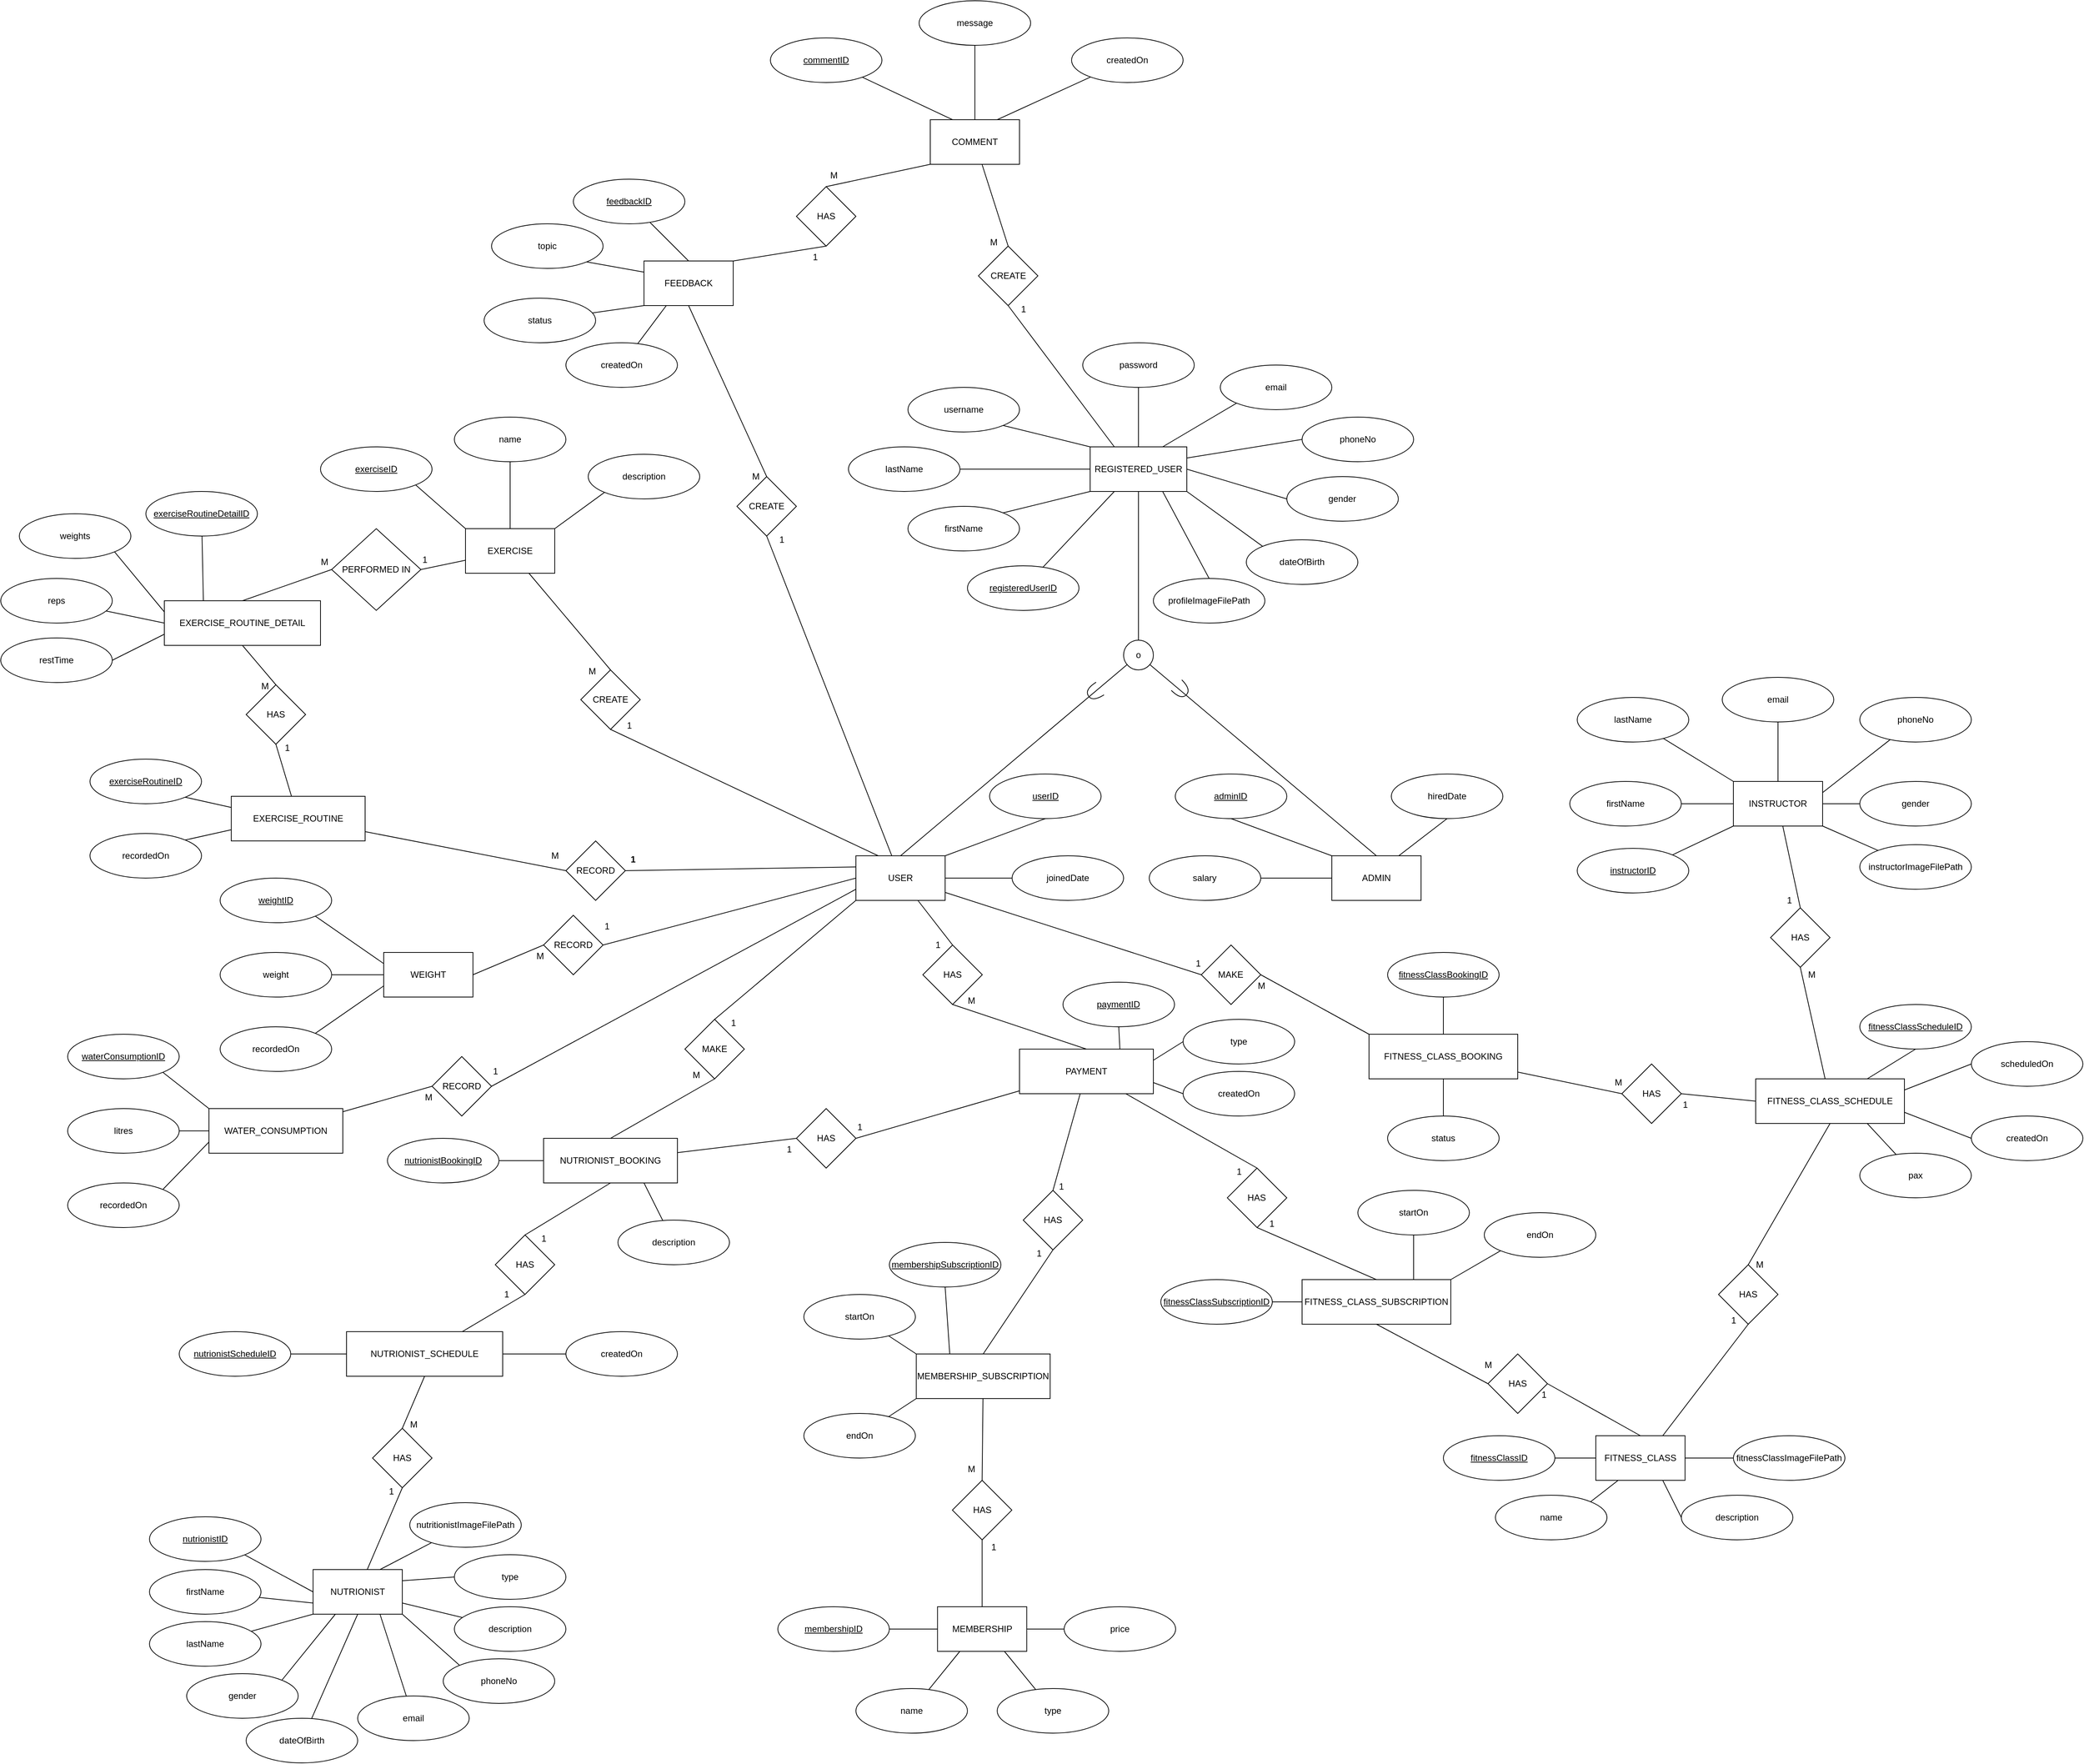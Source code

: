 <mxfile version="24.7.16">
  <diagram id="gfGRBr9NHLZNyXxwzx-x" name="Web Development Database">
    <mxGraphModel dx="2456" dy="1502" grid="1" gridSize="10" guides="1" tooltips="1" connect="1" arrows="1" fold="1" page="1" pageScale="1" pageWidth="850" pageHeight="1100" math="0" shadow="0">
      <root>
        <mxCell id="0" />
        <mxCell id="1" parent="0" />
        <mxCell id="0vl_ml9dGBKqO1DsII89-17" style="rounded=0;orthogonalLoop=1;jettySize=auto;html=1;entryX=0.5;entryY=1;entryDx=0;entryDy=0;endArrow=none;endFill=0;exitX=1;exitY=0;exitDx=0;exitDy=0;" parent="1" source="XNZ3zYuRLXU03UCSuWZl-1" target="41yildZD4MA3vDPD0Ekf-2" edge="1">
          <mxGeometry relative="1" as="geometry" />
        </mxCell>
        <mxCell id="0vl_ml9dGBKqO1DsII89-20" style="rounded=0;orthogonalLoop=1;jettySize=auto;html=1;entryX=0.5;entryY=0;entryDx=0;entryDy=0;endArrow=none;endFill=0;" parent="1" source="XNZ3zYuRLXU03UCSuWZl-1" target="0vl_ml9dGBKqO1DsII89-19" edge="1">
          <mxGeometry relative="1" as="geometry" />
        </mxCell>
        <mxCell id="AmkGwpUtt9LcvmTKhLFC-47" style="rounded=0;orthogonalLoop=1;jettySize=auto;html=1;entryX=0;entryY=0.5;entryDx=0;entryDy=0;endArrow=none;endFill=0;" parent="1" source="XNZ3zYuRLXU03UCSuWZl-1" target="0vl_ml9dGBKqO1DsII89-38" edge="1">
          <mxGeometry relative="1" as="geometry" />
        </mxCell>
        <mxCell id="AmkGwpUtt9LcvmTKhLFC-92" style="rounded=0;orthogonalLoop=1;jettySize=auto;html=1;entryX=0.5;entryY=0;entryDx=0;entryDy=0;endArrow=none;endFill=0;exitX=0;exitY=1;exitDx=0;exitDy=0;" parent="1" source="XNZ3zYuRLXU03UCSuWZl-1" target="0vl_ml9dGBKqO1DsII89-36" edge="1">
          <mxGeometry relative="1" as="geometry" />
        </mxCell>
        <mxCell id="AmkGwpUtt9LcvmTKhLFC-115" style="rounded=0;orthogonalLoop=1;jettySize=auto;html=1;entryX=1;entryY=0.5;entryDx=0;entryDy=0;endArrow=none;endFill=0;exitX=0;exitY=0.5;exitDx=0;exitDy=0;" parent="1" source="XNZ3zYuRLXU03UCSuWZl-1" target="0vl_ml9dGBKqO1DsII89-32" edge="1">
          <mxGeometry relative="1" as="geometry" />
        </mxCell>
        <mxCell id="AmkGwpUtt9LcvmTKhLFC-136" style="rounded=0;orthogonalLoop=1;jettySize=auto;html=1;entryX=0.5;entryY=1;entryDx=0;entryDy=0;endArrow=none;endFill=0;exitX=0.25;exitY=0;exitDx=0;exitDy=0;" parent="1" source="XNZ3zYuRLXU03UCSuWZl-1" target="0vl_ml9dGBKqO1DsII89-34" edge="1">
          <mxGeometry relative="1" as="geometry" />
        </mxCell>
        <mxCell id="AmkGwpUtt9LcvmTKhLFC-138" style="rounded=0;orthogonalLoop=1;jettySize=auto;html=1;entryX=1;entryY=0.5;entryDx=0;entryDy=0;endArrow=none;endFill=0;exitX=0;exitY=0.25;exitDx=0;exitDy=0;" parent="1" source="XNZ3zYuRLXU03UCSuWZl-1" target="0vl_ml9dGBKqO1DsII89-33" edge="1">
          <mxGeometry relative="1" as="geometry" />
        </mxCell>
        <mxCell id="AmkGwpUtt9LcvmTKhLFC-162" style="rounded=0;orthogonalLoop=1;jettySize=auto;html=1;entryX=0.5;entryY=1;entryDx=0;entryDy=0;endArrow=none;endFill=0;" parent="1" source="XNZ3zYuRLXU03UCSuWZl-1" target="0vl_ml9dGBKqO1DsII89-35" edge="1">
          <mxGeometry relative="1" as="geometry" />
        </mxCell>
        <mxCell id="AmkGwpUtt9LcvmTKhLFC-236" style="rounded=0;orthogonalLoop=1;jettySize=auto;html=1;entryX=0;entryY=0.5;entryDx=0;entryDy=0;endArrow=none;endFill=0;" parent="1" source="XNZ3zYuRLXU03UCSuWZl-1" target="AmkGwpUtt9LcvmTKhLFC-235" edge="1">
          <mxGeometry relative="1" as="geometry" />
        </mxCell>
        <mxCell id="XNZ3zYuRLXU03UCSuWZl-1" value="USER" style="rounded=0;whiteSpace=wrap;html=1;" parent="1" vertex="1">
          <mxGeometry x="60" y="680" width="120" height="60" as="geometry" />
        </mxCell>
        <mxCell id="0vl_ml9dGBKqO1DsII89-18" style="rounded=0;orthogonalLoop=1;jettySize=auto;html=1;entryX=0.5;entryY=1;entryDx=0;entryDy=0;exitX=0;exitY=0;exitDx=0;exitDy=0;endArrow=none;endFill=0;" parent="1" source="TWkLmpELnD5CYzsGqXO2-1" target="41yildZD4MA3vDPD0Ekf-3" edge="1">
          <mxGeometry relative="1" as="geometry" />
        </mxCell>
        <mxCell id="AmkGwpUtt9LcvmTKhLFC-238" style="rounded=0;orthogonalLoop=1;jettySize=auto;html=1;entryX=0.5;entryY=1;entryDx=0;entryDy=0;exitX=0.75;exitY=0;exitDx=0;exitDy=0;endArrow=none;endFill=0;" parent="1" source="TWkLmpELnD5CYzsGqXO2-1" target="AmkGwpUtt9LcvmTKhLFC-237" edge="1">
          <mxGeometry relative="1" as="geometry" />
        </mxCell>
        <mxCell id="TWkLmpELnD5CYzsGqXO2-1" value="ADMIN" style="rounded=0;whiteSpace=wrap;html=1;" parent="1" vertex="1">
          <mxGeometry x="700" y="680" width="120" height="60" as="geometry" />
        </mxCell>
        <mxCell id="0vl_ml9dGBKqO1DsII89-1" style="rounded=0;orthogonalLoop=1;jettySize=auto;html=1;entryX=0.5;entryY=0;entryDx=0;entryDy=0;endArrow=none;endFill=0;" parent="1" source="TWkLmpELnD5CYzsGqXO2-2" target="0vl_ml9dGBKqO1DsII89-2" edge="1">
          <mxGeometry relative="1" as="geometry">
            <mxPoint x="665" y="230" as="targetPoint" />
          </mxGeometry>
        </mxCell>
        <mxCell id="0vl_ml9dGBKqO1DsII89-13" style="rounded=0;orthogonalLoop=1;jettySize=auto;html=1;entryX=0;entryY=0.5;entryDx=0;entryDy=0;endArrow=none;endFill=0;exitX=1;exitY=0.25;exitDx=0;exitDy=0;" parent="1" source="TWkLmpELnD5CYzsGqXO2-2" target="_olEy-Z-6lNTrEM38_ys-7" edge="1">
          <mxGeometry relative="1" as="geometry" />
        </mxCell>
        <mxCell id="AmkGwpUtt9LcvmTKhLFC-176" style="rounded=0;orthogonalLoop=1;jettySize=auto;html=1;entryX=0.5;entryY=1;entryDx=0;entryDy=0;endArrow=none;endFill=0;exitX=0.25;exitY=0;exitDx=0;exitDy=0;" parent="1" source="TWkLmpELnD5CYzsGqXO2-2" target="0vl_ml9dGBKqO1DsII89-44" edge="1">
          <mxGeometry relative="1" as="geometry" />
        </mxCell>
        <mxCell id="TWkLmpELnD5CYzsGqXO2-2" value="REGISTERED_USER" style="rounded=0;whiteSpace=wrap;html=1;" parent="1" vertex="1">
          <mxGeometry x="375" y="130" width="130" height="60" as="geometry" />
        </mxCell>
        <mxCell id="AmkGwpUtt9LcvmTKhLFC-91" style="rounded=0;orthogonalLoop=1;jettySize=auto;html=1;entryX=0.5;entryY=1;entryDx=0;entryDy=0;endArrow=none;endFill=0;exitX=0.5;exitY=0;exitDx=0;exitDy=0;" parent="1" source="TWkLmpELnD5CYzsGqXO2-3" target="0vl_ml9dGBKqO1DsII89-36" edge="1">
          <mxGeometry relative="1" as="geometry" />
        </mxCell>
        <mxCell id="AmkGwpUtt9LcvmTKhLFC-104" style="rounded=0;orthogonalLoop=1;jettySize=auto;html=1;entryX=0.5;entryY=0;entryDx=0;entryDy=0;endArrow=none;endFill=0;exitX=0.5;exitY=1;exitDx=0;exitDy=0;" parent="1" source="TWkLmpELnD5CYzsGqXO2-3" target="AmkGwpUtt9LcvmTKhLFC-101" edge="1">
          <mxGeometry relative="1" as="geometry" />
        </mxCell>
        <mxCell id="AmkGwpUtt9LcvmTKhLFC-204" style="rounded=0;orthogonalLoop=1;jettySize=auto;html=1;entryX=0;entryY=0.5;entryDx=0;entryDy=0;endArrow=none;endFill=0;" parent="1" source="TWkLmpELnD5CYzsGqXO2-3" target="AmkGwpUtt9LcvmTKhLFC-202" edge="1">
          <mxGeometry relative="1" as="geometry" />
        </mxCell>
        <mxCell id="TWkLmpELnD5CYzsGqXO2-3" value="NUTRIONIST_BOOKING" style="rounded=0;whiteSpace=wrap;html=1;" parent="1" vertex="1">
          <mxGeometry x="-360" y="1060" width="180" height="60" as="geometry" />
        </mxCell>
        <mxCell id="AmkGwpUtt9LcvmTKhLFC-88" style="rounded=0;orthogonalLoop=1;jettySize=auto;html=1;entryX=0;entryY=0.5;entryDx=0;entryDy=0;endArrow=none;endFill=0;exitX=1;exitY=0.25;exitDx=0;exitDy=0;" parent="1" source="TxXE0V31lfUGrQ-oovAM-1" target="AmkGwpUtt9LcvmTKhLFC-86" edge="1">
          <mxGeometry relative="1" as="geometry" />
        </mxCell>
        <mxCell id="AmkGwpUtt9LcvmTKhLFC-89" style="rounded=0;orthogonalLoop=1;jettySize=auto;html=1;entryX=0.5;entryY=1;entryDx=0;entryDy=0;endArrow=none;endFill=0;" parent="1" source="TxXE0V31lfUGrQ-oovAM-1" target="AmkGwpUtt9LcvmTKhLFC-81" edge="1">
          <mxGeometry relative="1" as="geometry" />
        </mxCell>
        <mxCell id="TxXE0V31lfUGrQ-oovAM-1" value="NUTRIONIST" style="rounded=0;whiteSpace=wrap;html=1;" parent="1" vertex="1">
          <mxGeometry x="-670" y="1640" width="120" height="60" as="geometry" />
        </mxCell>
        <mxCell id="AmkGwpUtt9LcvmTKhLFC-57" style="rounded=0;orthogonalLoop=1;jettySize=auto;html=1;entryX=0.5;entryY=0;entryDx=0;entryDy=0;endArrow=none;endFill=0;" parent="1" source="C1i93S7AfEK_CjS4rVxK-1" target="0vl_ml9dGBKqO1DsII89-43" edge="1">
          <mxGeometry relative="1" as="geometry" />
        </mxCell>
        <mxCell id="C1i93S7AfEK_CjS4rVxK-1" value="INSTRUCTOR" style="rounded=0;whiteSpace=wrap;html=1;" parent="1" vertex="1">
          <mxGeometry x="1240" y="580" width="120" height="60" as="geometry" />
        </mxCell>
        <mxCell id="AmkGwpUtt9LcvmTKhLFC-46" style="rounded=0;orthogonalLoop=1;jettySize=auto;html=1;entryX=0;entryY=0.5;entryDx=0;entryDy=0;endArrow=none;endFill=0;exitX=0.75;exitY=1;exitDx=0;exitDy=0;" parent="1" source="W85gKqtLE7fSGm-5N2FF-1" target="AmkGwpUtt9LcvmTKhLFC-45" edge="1">
          <mxGeometry relative="1" as="geometry" />
        </mxCell>
        <mxCell id="AmkGwpUtt9LcvmTKhLFC-54" style="rounded=0;orthogonalLoop=1;jettySize=auto;html=1;entryX=0.5;entryY=1;entryDx=0;entryDy=0;endArrow=none;endFill=0;exitX=0.75;exitY=0;exitDx=0;exitDy=0;" parent="1" source="W85gKqtLE7fSGm-5N2FF-1" target="0vl_ml9dGBKqO1DsII89-42" edge="1">
          <mxGeometry relative="1" as="geometry" />
        </mxCell>
        <mxCell id="W85gKqtLE7fSGm-5N2FF-1" value="FITNESS_CLASS" style="rounded=0;whiteSpace=wrap;html=1;" parent="1" vertex="1">
          <mxGeometry x="1055" y="1460" width="120" height="60" as="geometry" />
        </mxCell>
        <mxCell id="AmkGwpUtt9LcvmTKhLFC-53" style="rounded=0;orthogonalLoop=1;jettySize=auto;html=1;entryX=0.5;entryY=0;entryDx=0;entryDy=0;endArrow=none;endFill=0;exitX=0.5;exitY=1;exitDx=0;exitDy=0;" parent="1" source="pswLXlgRhIOzRUMfWMuT-1" target="0vl_ml9dGBKqO1DsII89-42" edge="1">
          <mxGeometry relative="1" as="geometry" />
        </mxCell>
        <mxCell id="AmkGwpUtt9LcvmTKhLFC-58" style="rounded=0;orthogonalLoop=1;jettySize=auto;html=1;entryX=0.5;entryY=1;entryDx=0;entryDy=0;endArrow=none;endFill=0;" parent="1" source="pswLXlgRhIOzRUMfWMuT-1" target="0vl_ml9dGBKqO1DsII89-43" edge="1">
          <mxGeometry relative="1" as="geometry" />
        </mxCell>
        <mxCell id="AmkGwpUtt9LcvmTKhLFC-60" style="rounded=0;orthogonalLoop=1;jettySize=auto;html=1;entryX=0.5;entryY=1;entryDx=0;entryDy=0;endArrow=none;endFill=0;exitX=0.75;exitY=0;exitDx=0;exitDy=0;" parent="1" source="pswLXlgRhIOzRUMfWMuT-1" target="AmkGwpUtt9LcvmTKhLFC-59" edge="1">
          <mxGeometry relative="1" as="geometry" />
        </mxCell>
        <mxCell id="AmkGwpUtt9LcvmTKhLFC-63" style="rounded=0;orthogonalLoop=1;jettySize=auto;html=1;entryX=0;entryY=0.5;entryDx=0;entryDy=0;endArrow=none;endFill=0;exitX=1;exitY=0.75;exitDx=0;exitDy=0;" parent="1" source="pswLXlgRhIOzRUMfWMuT-1" target="AmkGwpUtt9LcvmTKhLFC-61" edge="1">
          <mxGeometry relative="1" as="geometry" />
        </mxCell>
        <mxCell id="pswLXlgRhIOzRUMfWMuT-1" value="FITNESS_CLASS_SCHEDULE" style="rounded=0;whiteSpace=wrap;html=1;" parent="1" vertex="1">
          <mxGeometry x="1270" y="980" width="200" height="60" as="geometry" />
        </mxCell>
        <mxCell id="AmkGwpUtt9LcvmTKhLFC-51" style="rounded=0;orthogonalLoop=1;jettySize=auto;html=1;entryX=0;entryY=0.5;entryDx=0;entryDy=0;endArrow=none;endFill=0;" parent="1" source="elJPMxUwocIPXj9SfTBA-1" target="0vl_ml9dGBKqO1DsII89-39" edge="1">
          <mxGeometry relative="1" as="geometry" />
        </mxCell>
        <mxCell id="AmkGwpUtt9LcvmTKhLFC-243" style="edgeStyle=orthogonalEdgeStyle;rounded=0;orthogonalLoop=1;jettySize=auto;html=1;entryX=0.5;entryY=0;entryDx=0;entryDy=0;endArrow=none;endFill=0;" parent="1" source="elJPMxUwocIPXj9SfTBA-1" target="AmkGwpUtt9LcvmTKhLFC-242" edge="1">
          <mxGeometry relative="1" as="geometry" />
        </mxCell>
        <mxCell id="elJPMxUwocIPXj9SfTBA-1" value="FITNESS_CLASS_BOOKING" style="rounded=0;whiteSpace=wrap;html=1;" parent="1" vertex="1">
          <mxGeometry x="750" y="920" width="200" height="60" as="geometry" />
        </mxCell>
        <mxCell id="CAGGtpWxBl3KJYStU8Ag-1" value="WEIGHT" style="rounded=0;whiteSpace=wrap;html=1;" parent="1" vertex="1">
          <mxGeometry x="-575" y="810" width="120" height="60" as="geometry" />
        </mxCell>
        <mxCell id="AmkGwpUtt9LcvmTKhLFC-140" style="rounded=0;orthogonalLoop=1;jettySize=auto;html=1;entryX=0;entryY=0.5;entryDx=0;entryDy=0;endArrow=none;endFill=0;" parent="1" source="xmJPe9lSXJA1enkUnFtX-2" target="0vl_ml9dGBKqO1DsII89-33" edge="1">
          <mxGeometry relative="1" as="geometry" />
        </mxCell>
        <mxCell id="AmkGwpUtt9LcvmTKhLFC-158" style="rounded=0;orthogonalLoop=1;jettySize=auto;html=1;entryX=0.5;entryY=1;entryDx=0;entryDy=0;endArrow=none;endFill=0;" parent="1" source="xmJPe9lSXJA1enkUnFtX-2" target="AmkGwpUtt9LcvmTKhLFC-147" edge="1">
          <mxGeometry relative="1" as="geometry" />
        </mxCell>
        <mxCell id="xmJPe9lSXJA1enkUnFtX-2" value="EXERCISE_ROUTINE" style="rounded=0;whiteSpace=wrap;html=1;" parent="1" vertex="1">
          <mxGeometry x="-780" y="600" width="180" height="60" as="geometry" />
        </mxCell>
        <mxCell id="AmkGwpUtt9LcvmTKhLFC-108" style="rounded=0;orthogonalLoop=1;jettySize=auto;html=1;entryX=0;entryY=0.5;entryDx=0;entryDy=0;endArrow=none;endFill=0;" parent="1" source="F4fDOVN2BI83f4sGxxk9-1" target="0vl_ml9dGBKqO1DsII89-31" edge="1">
          <mxGeometry relative="1" as="geometry" />
        </mxCell>
        <mxCell id="F4fDOVN2BI83f4sGxxk9-1" value="WATER_CONSUMPTION" style="rounded=0;whiteSpace=wrap;html=1;" parent="1" vertex="1">
          <mxGeometry x="-810" y="1020" width="180" height="60" as="geometry" />
        </mxCell>
        <mxCell id="AmkGwpUtt9LcvmTKhLFC-137" style="rounded=0;orthogonalLoop=1;jettySize=auto;html=1;entryX=0.5;entryY=0;entryDx=0;entryDy=0;endArrow=none;endFill=0;" parent="1" source="F4fDOVN2BI83f4sGxxk9-3" target="0vl_ml9dGBKqO1DsII89-34" edge="1">
          <mxGeometry relative="1" as="geometry" />
        </mxCell>
        <mxCell id="AmkGwpUtt9LcvmTKhLFC-160" style="rounded=0;orthogonalLoop=1;jettySize=auto;html=1;entryX=1;entryY=0.5;entryDx=0;entryDy=0;endArrow=none;endFill=0;" parent="1" source="F4fDOVN2BI83f4sGxxk9-3" target="AmkGwpUtt9LcvmTKhLFC-144" edge="1">
          <mxGeometry relative="1" as="geometry" />
        </mxCell>
        <mxCell id="F4fDOVN2BI83f4sGxxk9-3" value="EXERCISE" style="rounded=0;whiteSpace=wrap;html=1;" parent="1" vertex="1">
          <mxGeometry x="-465" y="240" width="120" height="60" as="geometry" />
        </mxCell>
        <mxCell id="AmkGwpUtt9LcvmTKhLFC-171" style="rounded=0;orthogonalLoop=1;jettySize=auto;html=1;entryX=0.5;entryY=0;entryDx=0;entryDy=0;endArrow=none;endFill=0;exitX=0;exitY=1;exitDx=0;exitDy=0;" parent="1" source="yqMjIGPSeMZzKxb6o4rF-1" target="AmkGwpUtt9LcvmTKhLFC-169" edge="1">
          <mxGeometry relative="1" as="geometry" />
        </mxCell>
        <mxCell id="AmkGwpUtt9LcvmTKhLFC-175" style="rounded=0;orthogonalLoop=1;jettySize=auto;html=1;entryX=0.5;entryY=0;entryDx=0;entryDy=0;endArrow=none;endFill=0;" parent="1" source="yqMjIGPSeMZzKxb6o4rF-1" target="0vl_ml9dGBKqO1DsII89-44" edge="1">
          <mxGeometry relative="1" as="geometry" />
        </mxCell>
        <mxCell id="yqMjIGPSeMZzKxb6o4rF-1" value="COMMENT" style="rounded=0;whiteSpace=wrap;html=1;" parent="1" vertex="1">
          <mxGeometry x="160" y="-310" width="120" height="60" as="geometry" />
        </mxCell>
        <mxCell id="AmkGwpUtt9LcvmTKhLFC-170" style="rounded=0;orthogonalLoop=1;jettySize=auto;html=1;entryX=0.5;entryY=1;entryDx=0;entryDy=0;endArrow=none;endFill=0;exitX=1;exitY=0;exitDx=0;exitDy=0;" parent="1" source="yqMjIGPSeMZzKxb6o4rF-2" target="AmkGwpUtt9LcvmTKhLFC-169" edge="1">
          <mxGeometry relative="1" as="geometry" />
        </mxCell>
        <mxCell id="yqMjIGPSeMZzKxb6o4rF-2" value="FEEDBACK" style="rounded=0;whiteSpace=wrap;html=1;" parent="1" vertex="1">
          <mxGeometry x="-225" y="-120" width="120" height="60" as="geometry" />
        </mxCell>
        <mxCell id="0vl_ml9dGBKqO1DsII89-7" style="rounded=0;orthogonalLoop=1;jettySize=auto;html=1;entryX=0.25;entryY=1;entryDx=0;entryDy=0;endArrow=none;endFill=0;" parent="1" source="41yildZD4MA3vDPD0Ekf-1" target="TWkLmpELnD5CYzsGqXO2-2" edge="1">
          <mxGeometry relative="1" as="geometry" />
        </mxCell>
        <mxCell id="41yildZD4MA3vDPD0Ekf-1" value="&lt;u&gt;registeredUserID&lt;/u&gt;" style="ellipse;whiteSpace=wrap;html=1;" parent="1" vertex="1">
          <mxGeometry x="210" y="290" width="150" height="60" as="geometry" />
        </mxCell>
        <mxCell id="41yildZD4MA3vDPD0Ekf-2" value="&lt;u&gt;userID&lt;/u&gt;" style="ellipse;whiteSpace=wrap;html=1;" parent="1" vertex="1">
          <mxGeometry x="239.73" y="570" width="150" height="60" as="geometry" />
        </mxCell>
        <mxCell id="41yildZD4MA3vDPD0Ekf-3" value="&lt;u&gt;adminID&lt;/u&gt;" style="ellipse;whiteSpace=wrap;html=1;" parent="1" vertex="1">
          <mxGeometry x="489.46" y="570" width="150" height="60" as="geometry" />
        </mxCell>
        <mxCell id="0vl_ml9dGBKqO1DsII89-9" style="rounded=0;orthogonalLoop=1;jettySize=auto;html=1;entryX=0;entryY=0.5;entryDx=0;entryDy=0;endArrow=none;endFill=0;" parent="1" source="41yildZD4MA3vDPD0Ekf-4" target="TWkLmpELnD5CYzsGqXO2-2" edge="1">
          <mxGeometry relative="1" as="geometry" />
        </mxCell>
        <mxCell id="41yildZD4MA3vDPD0Ekf-4" value="lastName" style="ellipse;whiteSpace=wrap;html=1;" parent="1" vertex="1">
          <mxGeometry x="50" y="130" width="150" height="60" as="geometry" />
        </mxCell>
        <mxCell id="0vl_ml9dGBKqO1DsII89-8" style="rounded=0;orthogonalLoop=1;jettySize=auto;html=1;entryX=0;entryY=1;entryDx=0;entryDy=0;endArrow=none;endFill=0;exitX=1;exitY=0;exitDx=0;exitDy=0;" parent="1" source="_olEy-Z-6lNTrEM38_ys-1" target="TWkLmpELnD5CYzsGqXO2-2" edge="1">
          <mxGeometry relative="1" as="geometry" />
        </mxCell>
        <mxCell id="_olEy-Z-6lNTrEM38_ys-1" value="firstName" style="ellipse;whiteSpace=wrap;html=1;" parent="1" vertex="1">
          <mxGeometry x="130" y="210" width="150" height="60" as="geometry" />
        </mxCell>
        <mxCell id="0vl_ml9dGBKqO1DsII89-10" style="rounded=0;orthogonalLoop=1;jettySize=auto;html=1;entryX=0;entryY=0;entryDx=0;entryDy=0;endArrow=none;endFill=0;exitX=1;exitY=1;exitDx=0;exitDy=0;" parent="1" source="_olEy-Z-6lNTrEM38_ys-2" target="TWkLmpELnD5CYzsGqXO2-2" edge="1">
          <mxGeometry relative="1" as="geometry" />
        </mxCell>
        <mxCell id="_olEy-Z-6lNTrEM38_ys-2" value="username" style="ellipse;whiteSpace=wrap;html=1;" parent="1" vertex="1">
          <mxGeometry x="130" y="50" width="150" height="60" as="geometry" />
        </mxCell>
        <mxCell id="0vl_ml9dGBKqO1DsII89-15" style="rounded=0;orthogonalLoop=1;jettySize=auto;html=1;entryX=0.5;entryY=0;entryDx=0;entryDy=0;endArrow=none;endFill=0;" parent="1" source="_olEy-Z-6lNTrEM38_ys-3" target="TWkLmpELnD5CYzsGqXO2-2" edge="1">
          <mxGeometry relative="1" as="geometry" />
        </mxCell>
        <mxCell id="_olEy-Z-6lNTrEM38_ys-3" value="password" style="ellipse;whiteSpace=wrap;html=1;" parent="1" vertex="1">
          <mxGeometry x="365" y="-10" width="150" height="60" as="geometry" />
        </mxCell>
        <mxCell id="0vl_ml9dGBKqO1DsII89-14" style="rounded=0;orthogonalLoop=1;jettySize=auto;html=1;entryX=0.75;entryY=0;entryDx=0;entryDy=0;endArrow=none;endFill=0;exitX=0;exitY=1;exitDx=0;exitDy=0;" parent="1" source="_olEy-Z-6lNTrEM38_ys-6" target="TWkLmpELnD5CYzsGqXO2-2" edge="1">
          <mxGeometry relative="1" as="geometry" />
        </mxCell>
        <mxCell id="_olEy-Z-6lNTrEM38_ys-6" value="email" style="ellipse;whiteSpace=wrap;html=1;" parent="1" vertex="1">
          <mxGeometry x="550" y="20" width="150" height="60" as="geometry" />
        </mxCell>
        <mxCell id="_olEy-Z-6lNTrEM38_ys-7" value="phoneNo" style="ellipse;whiteSpace=wrap;html=1;" parent="1" vertex="1">
          <mxGeometry x="660" y="90" width="150" height="60" as="geometry" />
        </mxCell>
        <mxCell id="0vl_ml9dGBKqO1DsII89-12" style="rounded=0;orthogonalLoop=1;jettySize=auto;html=1;endArrow=none;endFill=0;exitX=0;exitY=0.5;exitDx=0;exitDy=0;entryX=1;entryY=0.5;entryDx=0;entryDy=0;" parent="1" source="_olEy-Z-6lNTrEM38_ys-8" target="TWkLmpELnD5CYzsGqXO2-2" edge="1">
          <mxGeometry relative="1" as="geometry">
            <mxPoint x="510" y="167" as="targetPoint" />
          </mxGeometry>
        </mxCell>
        <mxCell id="_olEy-Z-6lNTrEM38_ys-8" value="gender" style="ellipse;whiteSpace=wrap;html=1;" parent="1" vertex="1">
          <mxGeometry x="639.46" y="170" width="150" height="60" as="geometry" />
        </mxCell>
        <mxCell id="AmkGwpUtt9LcvmTKhLFC-41" style="rounded=0;orthogonalLoop=1;jettySize=auto;html=1;entryX=0;entryY=0.5;entryDx=0;entryDy=0;endArrow=none;endFill=0;exitX=0.5;exitY=1;exitDx=0;exitDy=0;" parent="1" source="_olEy-Z-6lNTrEM38_ys-11" target="0vl_ml9dGBKqO1DsII89-40" edge="1">
          <mxGeometry relative="1" as="geometry" />
        </mxCell>
        <mxCell id="_olEy-Z-6lNTrEM38_ys-11" value="FITNESS_CLASS_SUBSCRIPTION" style="rounded=0;whiteSpace=wrap;html=1;" parent="1" vertex="1">
          <mxGeometry x="660" y="1250" width="200" height="60" as="geometry" />
        </mxCell>
        <mxCell id="0vl_ml9dGBKqO1DsII89-26" style="rounded=0;orthogonalLoop=1;jettySize=auto;html=1;entryX=0.5;entryY=1;entryDx=0;entryDy=0;endArrow=none;endFill=0;" parent="1" source="_olEy-Z-6lNTrEM38_ys-13" target="0vl_ml9dGBKqO1DsII89-22" edge="1">
          <mxGeometry relative="1" as="geometry" />
        </mxCell>
        <mxCell id="_olEy-Z-6lNTrEM38_ys-13" value="MEMBERSHIP" style="rounded=0;whiteSpace=wrap;html=1;" parent="1" vertex="1">
          <mxGeometry x="169.73" y="1690" width="120" height="60" as="geometry" />
        </mxCell>
        <mxCell id="0vl_ml9dGBKqO1DsII89-27" style="rounded=0;orthogonalLoop=1;jettySize=auto;html=1;entryX=0.5;entryY=0;entryDx=0;entryDy=0;endArrow=none;endFill=0;" parent="1" source="_olEy-Z-6lNTrEM38_ys-18" target="0vl_ml9dGBKqO1DsII89-22" edge="1">
          <mxGeometry relative="1" as="geometry" />
        </mxCell>
        <mxCell id="_olEy-Z-6lNTrEM38_ys-18" value="MEMBERSHIP_SUBSCRIPTION" style="rounded=0;whiteSpace=wrap;html=1;" parent="1" vertex="1">
          <mxGeometry x="141.19" y="1350" width="180" height="60" as="geometry" />
        </mxCell>
        <mxCell id="AmkGwpUtt9LcvmTKhLFC-66" style="rounded=0;orthogonalLoop=1;jettySize=auto;html=1;entryX=0;entryY=1;entryDx=0;entryDy=0;endArrow=none;endFill=0;exitX=1;exitY=0;exitDx=0;exitDy=0;" parent="1" source="_olEy-Z-6lNTrEM38_ys-19" target="C1i93S7AfEK_CjS4rVxK-1" edge="1">
          <mxGeometry relative="1" as="geometry" />
        </mxCell>
        <mxCell id="_olEy-Z-6lNTrEM38_ys-19" value="&lt;u&gt;instructorID&lt;/u&gt;" style="ellipse;whiteSpace=wrap;html=1;" parent="1" vertex="1">
          <mxGeometry x="1030" y="670" width="150" height="60" as="geometry" />
        </mxCell>
        <mxCell id="AmkGwpUtt9LcvmTKhLFC-68" style="rounded=0;orthogonalLoop=1;jettySize=auto;html=1;entryX=0;entryY=0;entryDx=0;entryDy=0;endArrow=none;endFill=0;" parent="1" source="_olEy-Z-6lNTrEM38_ys-20" target="C1i93S7AfEK_CjS4rVxK-1" edge="1">
          <mxGeometry relative="1" as="geometry" />
        </mxCell>
        <mxCell id="_olEy-Z-6lNTrEM38_ys-20" value="lastName" style="ellipse;whiteSpace=wrap;html=1;" parent="1" vertex="1">
          <mxGeometry x="1030" y="467" width="150" height="60" as="geometry" />
        </mxCell>
        <mxCell id="AmkGwpUtt9LcvmTKhLFC-67" style="rounded=0;orthogonalLoop=1;jettySize=auto;html=1;entryX=0;entryY=0.5;entryDx=0;entryDy=0;endArrow=none;endFill=0;" parent="1" source="_olEy-Z-6lNTrEM38_ys-21" target="C1i93S7AfEK_CjS4rVxK-1" edge="1">
          <mxGeometry relative="1" as="geometry" />
        </mxCell>
        <mxCell id="_olEy-Z-6lNTrEM38_ys-21" value="firstName" style="ellipse;whiteSpace=wrap;html=1;" parent="1" vertex="1">
          <mxGeometry x="1020" y="580" width="150" height="60" as="geometry" />
        </mxCell>
        <mxCell id="AmkGwpUtt9LcvmTKhLFC-69" style="rounded=0;orthogonalLoop=1;jettySize=auto;html=1;entryX=0.5;entryY=0;entryDx=0;entryDy=0;endArrow=none;endFill=0;" parent="1" source="_olEy-Z-6lNTrEM38_ys-22" target="C1i93S7AfEK_CjS4rVxK-1" edge="1">
          <mxGeometry relative="1" as="geometry" />
        </mxCell>
        <mxCell id="_olEy-Z-6lNTrEM38_ys-22" value="email" style="ellipse;whiteSpace=wrap;html=1;" parent="1" vertex="1">
          <mxGeometry x="1225" y="440" width="150" height="60" as="geometry" />
        </mxCell>
        <mxCell id="AmkGwpUtt9LcvmTKhLFC-70" style="rounded=0;orthogonalLoop=1;jettySize=auto;html=1;entryX=1;entryY=0.25;entryDx=0;entryDy=0;endArrow=none;endFill=0;" parent="1" source="_olEy-Z-6lNTrEM38_ys-23" target="C1i93S7AfEK_CjS4rVxK-1" edge="1">
          <mxGeometry relative="1" as="geometry" />
        </mxCell>
        <mxCell id="_olEy-Z-6lNTrEM38_ys-23" value="phoneNo" style="ellipse;whiteSpace=wrap;html=1;" parent="1" vertex="1">
          <mxGeometry x="1410" y="467" width="150" height="60" as="geometry" />
        </mxCell>
        <mxCell id="AmkGwpUtt9LcvmTKhLFC-71" style="rounded=0;orthogonalLoop=1;jettySize=auto;html=1;entryX=1;entryY=0.5;entryDx=0;entryDy=0;endArrow=none;endFill=0;exitX=0;exitY=0.5;exitDx=0;exitDy=0;" parent="1" source="_olEy-Z-6lNTrEM38_ys-24" target="C1i93S7AfEK_CjS4rVxK-1" edge="1">
          <mxGeometry relative="1" as="geometry" />
        </mxCell>
        <mxCell id="_olEy-Z-6lNTrEM38_ys-24" value="gender" style="ellipse;whiteSpace=wrap;html=1;" parent="1" vertex="1">
          <mxGeometry x="1410" y="580" width="150" height="60" as="geometry" />
        </mxCell>
        <mxCell id="AmkGwpUtt9LcvmTKhLFC-75" style="rounded=0;orthogonalLoop=1;jettySize=auto;html=1;entryX=0;entryY=0.5;entryDx=0;entryDy=0;endArrow=none;endFill=0;exitX=1;exitY=1;exitDx=0;exitDy=0;" parent="1" source="_olEy-Z-6lNTrEM38_ys-25" target="TxXE0V31lfUGrQ-oovAM-1" edge="1">
          <mxGeometry relative="1" as="geometry" />
        </mxCell>
        <mxCell id="_olEy-Z-6lNTrEM38_ys-25" value="&lt;u&gt;nutrionistID&lt;/u&gt;" style="ellipse;whiteSpace=wrap;html=1;" parent="1" vertex="1">
          <mxGeometry x="-890" y="1569" width="150" height="60" as="geometry" />
        </mxCell>
        <mxCell id="AmkGwpUtt9LcvmTKhLFC-77" style="rounded=0;orthogonalLoop=1;jettySize=auto;html=1;entryX=0;entryY=1;entryDx=0;entryDy=0;endArrow=none;endFill=0;" parent="1" source="_olEy-Z-6lNTrEM38_ys-26" target="TxXE0V31lfUGrQ-oovAM-1" edge="1">
          <mxGeometry relative="1" as="geometry" />
        </mxCell>
        <mxCell id="_olEy-Z-6lNTrEM38_ys-26" value="lastName" style="ellipse;whiteSpace=wrap;html=1;" parent="1" vertex="1">
          <mxGeometry x="-890" y="1710" width="150" height="60" as="geometry" />
        </mxCell>
        <mxCell id="AmkGwpUtt9LcvmTKhLFC-76" style="rounded=0;orthogonalLoop=1;jettySize=auto;html=1;entryX=0;entryY=0.75;entryDx=0;entryDy=0;endArrow=none;endFill=0;" parent="1" source="_olEy-Z-6lNTrEM38_ys-27" target="TxXE0V31lfUGrQ-oovAM-1" edge="1">
          <mxGeometry relative="1" as="geometry" />
        </mxCell>
        <mxCell id="_olEy-Z-6lNTrEM38_ys-27" value="firstName" style="ellipse;whiteSpace=wrap;html=1;" parent="1" vertex="1">
          <mxGeometry x="-890" y="1640" width="150" height="60" as="geometry" />
        </mxCell>
        <mxCell id="AmkGwpUtt9LcvmTKhLFC-80" style="rounded=0;orthogonalLoop=1;jettySize=auto;html=1;entryX=0.75;entryY=1;entryDx=0;entryDy=0;endArrow=none;endFill=0;" parent="1" source="_olEy-Z-6lNTrEM38_ys-28" target="TxXE0V31lfUGrQ-oovAM-1" edge="1">
          <mxGeometry relative="1" as="geometry" />
        </mxCell>
        <mxCell id="_olEy-Z-6lNTrEM38_ys-28" value="email" style="ellipse;whiteSpace=wrap;html=1;" parent="1" vertex="1">
          <mxGeometry x="-610" y="1810" width="150" height="60" as="geometry" />
        </mxCell>
        <mxCell id="AmkGwpUtt9LcvmTKhLFC-79" style="rounded=0;orthogonalLoop=1;jettySize=auto;html=1;entryX=1;entryY=1;entryDx=0;entryDy=0;endArrow=none;endFill=0;exitX=0;exitY=0;exitDx=0;exitDy=0;" parent="1" source="_olEy-Z-6lNTrEM38_ys-29" target="TxXE0V31lfUGrQ-oovAM-1" edge="1">
          <mxGeometry relative="1" as="geometry" />
        </mxCell>
        <mxCell id="_olEy-Z-6lNTrEM38_ys-29" value="phoneNo" style="ellipse;whiteSpace=wrap;html=1;" parent="1" vertex="1">
          <mxGeometry x="-495" y="1760" width="150" height="60" as="geometry" />
        </mxCell>
        <mxCell id="2TvaYJTs-SckbT52ZaIm-12" style="rounded=0;orthogonalLoop=1;jettySize=auto;html=1;entryX=0.25;entryY=1;entryDx=0;entryDy=0;endArrow=none;endFill=0;exitX=1;exitY=0;exitDx=0;exitDy=0;" edge="1" parent="1" source="_olEy-Z-6lNTrEM38_ys-30" target="TxXE0V31lfUGrQ-oovAM-1">
          <mxGeometry relative="1" as="geometry" />
        </mxCell>
        <mxCell id="_olEy-Z-6lNTrEM38_ys-30" value="gender" style="ellipse;whiteSpace=wrap;html=1;" parent="1" vertex="1">
          <mxGeometry x="-840" y="1780" width="150" height="60" as="geometry" />
        </mxCell>
        <mxCell id="AmkGwpUtt9LcvmTKhLFC-28" style="rounded=0;orthogonalLoop=1;jettySize=auto;html=1;entryX=0;entryY=0.5;entryDx=0;entryDy=0;endArrow=none;endFill=0;" parent="1" source="_olEy-Z-6lNTrEM38_ys-32" target="_olEy-Z-6lNTrEM38_ys-13" edge="1">
          <mxGeometry relative="1" as="geometry" />
        </mxCell>
        <mxCell id="_olEy-Z-6lNTrEM38_ys-32" value="&lt;u&gt;membershipID&lt;/u&gt;" style="ellipse;whiteSpace=wrap;html=1;" parent="1" vertex="1">
          <mxGeometry x="-45" y="1690" width="150" height="60" as="geometry" />
        </mxCell>
        <mxCell id="AmkGwpUtt9LcvmTKhLFC-29" style="rounded=0;orthogonalLoop=1;jettySize=auto;html=1;entryX=1;entryY=0.5;entryDx=0;entryDy=0;endArrow=none;endFill=0;" parent="1" source="_olEy-Z-6lNTrEM38_ys-33" target="_olEy-Z-6lNTrEM38_ys-13" edge="1">
          <mxGeometry relative="1" as="geometry" />
        </mxCell>
        <mxCell id="_olEy-Z-6lNTrEM38_ys-33" value="price" style="ellipse;whiteSpace=wrap;html=1;" parent="1" vertex="1">
          <mxGeometry x="340" y="1690" width="150" height="60" as="geometry" />
        </mxCell>
        <mxCell id="AmkGwpUtt9LcvmTKhLFC-30" style="rounded=0;orthogonalLoop=1;jettySize=auto;html=1;entryX=0.75;entryY=1;entryDx=0;entryDy=0;endArrow=none;endFill=0;" parent="1" source="_olEy-Z-6lNTrEM38_ys-34" target="_olEy-Z-6lNTrEM38_ys-13" edge="1">
          <mxGeometry relative="1" as="geometry" />
        </mxCell>
        <mxCell id="_olEy-Z-6lNTrEM38_ys-34" value="type" style="ellipse;whiteSpace=wrap;html=1;" parent="1" vertex="1">
          <mxGeometry x="250.0" y="1800" width="150" height="60" as="geometry" />
        </mxCell>
        <mxCell id="0vl_ml9dGBKqO1DsII89-11" style="rounded=0;orthogonalLoop=1;jettySize=auto;html=1;entryX=1;entryY=1;entryDx=0;entryDy=0;endArrow=none;endFill=0;exitX=0;exitY=0;exitDx=0;exitDy=0;" parent="1" source="_olEy-Z-6lNTrEM38_ys-35" target="TWkLmpELnD5CYzsGqXO2-2" edge="1">
          <mxGeometry relative="1" as="geometry" />
        </mxCell>
        <mxCell id="_olEy-Z-6lNTrEM38_ys-35" value="dateOfBirth" style="ellipse;whiteSpace=wrap;html=1;" parent="1" vertex="1">
          <mxGeometry x="585" y="255" width="150" height="60" as="geometry" />
        </mxCell>
        <mxCell id="AmkGwpUtt9LcvmTKhLFC-43" style="rounded=0;orthogonalLoop=1;jettySize=auto;html=1;entryX=0;entryY=0.5;entryDx=0;entryDy=0;endArrow=none;endFill=0;" parent="1" source="_olEy-Z-6lNTrEM38_ys-37" target="W85gKqtLE7fSGm-5N2FF-1" edge="1">
          <mxGeometry relative="1" as="geometry" />
        </mxCell>
        <mxCell id="_olEy-Z-6lNTrEM38_ys-37" value="&lt;u&gt;fitnessClassID&lt;/u&gt;" style="ellipse;whiteSpace=wrap;html=1;" parent="1" vertex="1">
          <mxGeometry x="850" y="1460" width="150" height="60" as="geometry" />
        </mxCell>
        <mxCell id="AmkGwpUtt9LcvmTKhLFC-44" style="rounded=0;orthogonalLoop=1;jettySize=auto;html=1;entryX=0.25;entryY=1;entryDx=0;entryDy=0;endArrow=none;endFill=0;exitX=1;exitY=0;exitDx=0;exitDy=0;" parent="1" source="_olEy-Z-6lNTrEM38_ys-38" target="W85gKqtLE7fSGm-5N2FF-1" edge="1">
          <mxGeometry relative="1" as="geometry" />
        </mxCell>
        <mxCell id="_olEy-Z-6lNTrEM38_ys-38" value="name" style="ellipse;whiteSpace=wrap;html=1;" parent="1" vertex="1">
          <mxGeometry x="920" y="1540" width="150" height="60" as="geometry" />
        </mxCell>
        <mxCell id="AmkGwpUtt9LcvmTKhLFC-148" style="rounded=0;orthogonalLoop=1;jettySize=auto;html=1;entryX=0;entryY=0;entryDx=0;entryDy=0;endArrow=none;endFill=0;exitX=1;exitY=1;exitDx=0;exitDy=0;" parent="1" source="_olEy-Z-6lNTrEM38_ys-39" target="F4fDOVN2BI83f4sGxxk9-3" edge="1">
          <mxGeometry relative="1" as="geometry" />
        </mxCell>
        <mxCell id="_olEy-Z-6lNTrEM38_ys-39" value="&lt;u&gt;exerciseID&lt;/u&gt;" style="ellipse;whiteSpace=wrap;html=1;" parent="1" vertex="1">
          <mxGeometry x="-660" y="130" width="150" height="60" as="geometry" />
        </mxCell>
        <mxCell id="AmkGwpUtt9LcvmTKhLFC-149" style="rounded=0;orthogonalLoop=1;jettySize=auto;html=1;entryX=0.5;entryY=0;entryDx=0;entryDy=0;endArrow=none;endFill=0;" parent="1" source="_olEy-Z-6lNTrEM38_ys-41" target="F4fDOVN2BI83f4sGxxk9-3" edge="1">
          <mxGeometry relative="1" as="geometry" />
        </mxCell>
        <mxCell id="_olEy-Z-6lNTrEM38_ys-41" value="name" style="ellipse;whiteSpace=wrap;html=1;" parent="1" vertex="1">
          <mxGeometry x="-480" y="90" width="150" height="60" as="geometry" />
        </mxCell>
        <mxCell id="AmkGwpUtt9LcvmTKhLFC-168" style="rounded=0;orthogonalLoop=1;jettySize=auto;html=1;entryX=0.5;entryY=0;entryDx=0;entryDy=0;endArrow=none;endFill=0;" parent="1" source="_olEy-Z-6lNTrEM38_ys-42" target="yqMjIGPSeMZzKxb6o4rF-2" edge="1">
          <mxGeometry relative="1" as="geometry" />
        </mxCell>
        <mxCell id="_olEy-Z-6lNTrEM38_ys-42" value="&lt;u&gt;feedbackID&lt;/u&gt;" style="ellipse;whiteSpace=wrap;html=1;" parent="1" vertex="1">
          <mxGeometry x="-320" y="-230" width="150" height="60" as="geometry" />
        </mxCell>
        <mxCell id="AmkGwpUtt9LcvmTKhLFC-177" style="rounded=0;orthogonalLoop=1;jettySize=auto;html=1;entryX=0.25;entryY=0;entryDx=0;entryDy=0;endArrow=none;endFill=0;" parent="1" source="_olEy-Z-6lNTrEM38_ys-43" target="yqMjIGPSeMZzKxb6o4rF-1" edge="1">
          <mxGeometry relative="1" as="geometry" />
        </mxCell>
        <mxCell id="_olEy-Z-6lNTrEM38_ys-43" value="&lt;u&gt;commentID&lt;/u&gt;" style="ellipse;whiteSpace=wrap;html=1;" parent="1" vertex="1">
          <mxGeometry x="-55" y="-420" width="150" height="60" as="geometry" />
        </mxCell>
        <mxCell id="0vl_ml9dGBKqO1DsII89-3" style="rounded=0;orthogonalLoop=1;jettySize=auto;html=1;entryX=0.5;entryY=0;entryDx=0;entryDy=0;endArrow=none;endFill=0;" parent="1" source="0vl_ml9dGBKqO1DsII89-2" target="XNZ3zYuRLXU03UCSuWZl-1" edge="1">
          <mxGeometry relative="1" as="geometry" />
        </mxCell>
        <mxCell id="0vl_ml9dGBKqO1DsII89-4" style="rounded=0;orthogonalLoop=1;jettySize=auto;html=1;entryX=0.5;entryY=0;entryDx=0;entryDy=0;endArrow=none;endFill=0;" parent="1" source="0vl_ml9dGBKqO1DsII89-2" target="TWkLmpELnD5CYzsGqXO2-1" edge="1">
          <mxGeometry relative="1" as="geometry" />
        </mxCell>
        <mxCell id="0vl_ml9dGBKqO1DsII89-2" value="o" style="ellipse;whiteSpace=wrap;html=1;aspect=fixed;" parent="1" vertex="1">
          <mxGeometry x="420" y="390" width="40" height="40" as="geometry" />
        </mxCell>
        <mxCell id="0vl_ml9dGBKqO1DsII89-5" value="" style="shape=requiredInterface;html=1;verticalLabelPosition=bottom;sketch=0;rotation=-212;" parent="1" vertex="1">
          <mxGeometry x="371.19" y="450" width="18.54" height="20" as="geometry" />
        </mxCell>
        <mxCell id="0vl_ml9dGBKqO1DsII89-6" value="" style="shape=requiredInterface;html=1;verticalLabelPosition=bottom;sketch=0;rotation=45;" parent="1" vertex="1">
          <mxGeometry x="488.46" y="447" width="18.54" height="20" as="geometry" />
        </mxCell>
        <mxCell id="AmkGwpUtt9LcvmTKhLFC-17" style="rounded=0;orthogonalLoop=1;jettySize=auto;html=1;entryX=0.5;entryY=0;entryDx=0;entryDy=0;endArrow=none;endFill=0;exitX=0.5;exitY=1;exitDx=0;exitDy=0;" parent="1" source="0vl_ml9dGBKqO1DsII89-19" target="AmkGwpUtt9LcvmTKhLFC-7" edge="1">
          <mxGeometry relative="1" as="geometry" />
        </mxCell>
        <mxCell id="0vl_ml9dGBKqO1DsII89-19" value="HAS" style="rhombus;whiteSpace=wrap;html=1;" parent="1" vertex="1">
          <mxGeometry x="150" y="800" width="80" height="80" as="geometry" />
        </mxCell>
        <mxCell id="0vl_ml9dGBKqO1DsII89-22" value="HAS" style="rhombus;whiteSpace=wrap;html=1;" parent="1" vertex="1">
          <mxGeometry x="189.73" y="1520" width="80" height="80" as="geometry" />
        </mxCell>
        <mxCell id="AmkGwpUtt9LcvmTKhLFC-107" style="rounded=0;orthogonalLoop=1;jettySize=auto;html=1;endArrow=none;endFill=0;exitX=1;exitY=0.5;exitDx=0;exitDy=0;entryX=0;entryY=0.75;entryDx=0;entryDy=0;" parent="1" source="0vl_ml9dGBKqO1DsII89-31" target="XNZ3zYuRLXU03UCSuWZl-1" edge="1">
          <mxGeometry relative="1" as="geometry">
            <mxPoint x="60" y="710" as="targetPoint" />
          </mxGeometry>
        </mxCell>
        <mxCell id="0vl_ml9dGBKqO1DsII89-31" value="RECORD" style="rhombus;whiteSpace=wrap;html=1;" parent="1" vertex="1">
          <mxGeometry x="-510" y="950" width="80" height="80" as="geometry" />
        </mxCell>
        <mxCell id="AmkGwpUtt9LcvmTKhLFC-116" style="rounded=0;orthogonalLoop=1;jettySize=auto;html=1;entryX=1;entryY=0.5;entryDx=0;entryDy=0;endArrow=none;endFill=0;exitX=0;exitY=0.5;exitDx=0;exitDy=0;" parent="1" source="0vl_ml9dGBKqO1DsII89-32" target="CAGGtpWxBl3KJYStU8Ag-1" edge="1">
          <mxGeometry relative="1" as="geometry" />
        </mxCell>
        <mxCell id="0vl_ml9dGBKqO1DsII89-32" value="RECORD" style="rhombus;whiteSpace=wrap;html=1;" parent="1" vertex="1">
          <mxGeometry x="-360" y="760" width="80" height="80" as="geometry" />
        </mxCell>
        <mxCell id="0vl_ml9dGBKqO1DsII89-33" value="RECORD" style="rhombus;whiteSpace=wrap;html=1;" parent="1" vertex="1">
          <mxGeometry x="-330" y="660" width="80" height="80" as="geometry" />
        </mxCell>
        <mxCell id="0vl_ml9dGBKqO1DsII89-34" value="CREATE" style="rhombus;whiteSpace=wrap;html=1;" parent="1" vertex="1">
          <mxGeometry x="-310" y="430" width="80" height="80" as="geometry" />
        </mxCell>
        <mxCell id="AmkGwpUtt9LcvmTKhLFC-165" style="rounded=0;orthogonalLoop=1;jettySize=auto;html=1;entryX=0.5;entryY=1;entryDx=0;entryDy=0;endArrow=none;endFill=0;exitX=0.5;exitY=0;exitDx=0;exitDy=0;" parent="1" source="0vl_ml9dGBKqO1DsII89-35" target="yqMjIGPSeMZzKxb6o4rF-2" edge="1">
          <mxGeometry relative="1" as="geometry" />
        </mxCell>
        <mxCell id="0vl_ml9dGBKqO1DsII89-35" value="CREATE" style="rhombus;whiteSpace=wrap;html=1;" parent="1" vertex="1">
          <mxGeometry x="-100" y="170" width="80" height="80" as="geometry" />
        </mxCell>
        <mxCell id="0vl_ml9dGBKqO1DsII89-36" value="MAKE" style="rhombus;whiteSpace=wrap;html=1;" parent="1" vertex="1">
          <mxGeometry x="-170" y="900" width="80" height="80" as="geometry" />
        </mxCell>
        <mxCell id="AmkGwpUtt9LcvmTKhLFC-34" style="rounded=0;orthogonalLoop=1;jettySize=auto;html=1;entryX=0.5;entryY=0;entryDx=0;entryDy=0;endArrow=none;endFill=0;exitX=0.5;exitY=1;exitDx=0;exitDy=0;" parent="1" source="0vl_ml9dGBKqO1DsII89-37" target="_olEy-Z-6lNTrEM38_ys-11" edge="1">
          <mxGeometry relative="1" as="geometry" />
        </mxCell>
        <mxCell id="0vl_ml9dGBKqO1DsII89-37" value="HAS" style="rhombus;whiteSpace=wrap;html=1;" parent="1" vertex="1">
          <mxGeometry x="559.46" y="1100" width="80" height="80" as="geometry" />
        </mxCell>
        <mxCell id="AmkGwpUtt9LcvmTKhLFC-48" style="rounded=0;orthogonalLoop=1;jettySize=auto;html=1;entryX=0;entryY=0;entryDx=0;entryDy=0;endArrow=none;endFill=0;exitX=1;exitY=0.5;exitDx=0;exitDy=0;" parent="1" source="0vl_ml9dGBKqO1DsII89-38" target="elJPMxUwocIPXj9SfTBA-1" edge="1">
          <mxGeometry relative="1" as="geometry" />
        </mxCell>
        <mxCell id="0vl_ml9dGBKqO1DsII89-38" value="MAKE" style="rhombus;whiteSpace=wrap;html=1;" parent="1" vertex="1">
          <mxGeometry x="524.46" y="800" width="80" height="80" as="geometry" />
        </mxCell>
        <mxCell id="AmkGwpUtt9LcvmTKhLFC-52" style="rounded=0;orthogonalLoop=1;jettySize=auto;html=1;entryX=0;entryY=0.5;entryDx=0;entryDy=0;endArrow=none;endFill=0;exitX=1;exitY=0.5;exitDx=0;exitDy=0;" parent="1" source="0vl_ml9dGBKqO1DsII89-39" target="pswLXlgRhIOzRUMfWMuT-1" edge="1">
          <mxGeometry relative="1" as="geometry" />
        </mxCell>
        <mxCell id="0vl_ml9dGBKqO1DsII89-39" value="HAS" style="rhombus;whiteSpace=wrap;html=1;" parent="1" vertex="1">
          <mxGeometry x="1090" y="960" width="80" height="80" as="geometry" />
        </mxCell>
        <mxCell id="AmkGwpUtt9LcvmTKhLFC-42" style="rounded=0;orthogonalLoop=1;jettySize=auto;html=1;entryX=0.5;entryY=0;entryDx=0;entryDy=0;endArrow=none;endFill=0;exitX=1;exitY=0.5;exitDx=0;exitDy=0;" parent="1" source="0vl_ml9dGBKqO1DsII89-40" target="W85gKqtLE7fSGm-5N2FF-1" edge="1">
          <mxGeometry relative="1" as="geometry" />
        </mxCell>
        <mxCell id="0vl_ml9dGBKqO1DsII89-40" value="HAS" style="rhombus;whiteSpace=wrap;html=1;" parent="1" vertex="1">
          <mxGeometry x="910" y="1350" width="80" height="80" as="geometry" />
        </mxCell>
        <mxCell id="0vl_ml9dGBKqO1DsII89-42" value="HAS" style="rhombus;whiteSpace=wrap;html=1;" parent="1" vertex="1">
          <mxGeometry x="1220" y="1230" width="80" height="80" as="geometry" />
        </mxCell>
        <mxCell id="0vl_ml9dGBKqO1DsII89-43" value="HAS" style="rhombus;whiteSpace=wrap;html=1;" parent="1" vertex="1">
          <mxGeometry x="1290" y="750" width="80" height="80" as="geometry" />
        </mxCell>
        <mxCell id="0vl_ml9dGBKqO1DsII89-44" value="CREATE" style="rhombus;whiteSpace=wrap;html=1;" parent="1" vertex="1">
          <mxGeometry x="224.73" y="-140" width="80" height="80" as="geometry" />
        </mxCell>
        <mxCell id="AmkGwpUtt9LcvmTKhLFC-26" style="rounded=0;orthogonalLoop=1;jettySize=auto;html=1;entryX=0;entryY=0;entryDx=0;entryDy=0;endArrow=none;endFill=0;" parent="1" source="imBUSN6t5A8o49-1CBIQ-1" target="_olEy-Z-6lNTrEM38_ys-18" edge="1">
          <mxGeometry relative="1" as="geometry" />
        </mxCell>
        <mxCell id="imBUSN6t5A8o49-1CBIQ-1" value="startOn" style="ellipse;whiteSpace=wrap;html=1;" parent="1" vertex="1">
          <mxGeometry x="-10.0" y="1270" width="150" height="60" as="geometry" />
        </mxCell>
        <mxCell id="AmkGwpUtt9LcvmTKhLFC-27" style="rounded=0;orthogonalLoop=1;jettySize=auto;html=1;entryX=0;entryY=1;entryDx=0;entryDy=0;endArrow=none;endFill=0;" parent="1" source="imBUSN6t5A8o49-1CBIQ-2" target="_olEy-Z-6lNTrEM38_ys-18" edge="1">
          <mxGeometry relative="1" as="geometry" />
        </mxCell>
        <mxCell id="imBUSN6t5A8o49-1CBIQ-2" value="endOn" style="ellipse;whiteSpace=wrap;html=1;" parent="1" vertex="1">
          <mxGeometry x="-10.0" y="1430" width="150" height="60" as="geometry" />
        </mxCell>
        <mxCell id="AmkGwpUtt9LcvmTKhLFC-23" style="rounded=0;orthogonalLoop=1;jettySize=auto;html=1;entryX=0;entryY=0.5;entryDx=0;entryDy=0;endArrow=none;endFill=0;exitX=1;exitY=0.75;exitDx=0;exitDy=0;" parent="1" source="AmkGwpUtt9LcvmTKhLFC-7" target="AmkGwpUtt9LcvmTKhLFC-20" edge="1">
          <mxGeometry relative="1" as="geometry" />
        </mxCell>
        <mxCell id="AmkGwpUtt9LcvmTKhLFC-24" style="rounded=0;orthogonalLoop=1;jettySize=auto;html=1;entryX=0.5;entryY=0;entryDx=0;entryDy=0;endArrow=none;endFill=0;" parent="1" source="AmkGwpUtt9LcvmTKhLFC-7" target="AmkGwpUtt9LcvmTKhLFC-15" edge="1">
          <mxGeometry relative="1" as="geometry" />
        </mxCell>
        <mxCell id="AmkGwpUtt9LcvmTKhLFC-33" style="rounded=0;orthogonalLoop=1;jettySize=auto;html=1;entryX=0.5;entryY=0;entryDx=0;entryDy=0;endArrow=none;endFill=0;" parent="1" source="AmkGwpUtt9LcvmTKhLFC-7" target="0vl_ml9dGBKqO1DsII89-37" edge="1">
          <mxGeometry relative="1" as="geometry" />
        </mxCell>
        <mxCell id="AmkGwpUtt9LcvmTKhLFC-203" style="rounded=0;orthogonalLoop=1;jettySize=auto;html=1;entryX=1;entryY=0.5;entryDx=0;entryDy=0;endArrow=none;endFill=0;" parent="1" source="AmkGwpUtt9LcvmTKhLFC-7" target="AmkGwpUtt9LcvmTKhLFC-202" edge="1">
          <mxGeometry relative="1" as="geometry" />
        </mxCell>
        <mxCell id="AmkGwpUtt9LcvmTKhLFC-7" value="PAYMENT" style="rounded=0;whiteSpace=wrap;html=1;" parent="1" vertex="1">
          <mxGeometry x="280.0" y="940" width="180" height="60" as="geometry" />
        </mxCell>
        <mxCell id="AmkGwpUtt9LcvmTKhLFC-25" style="rounded=0;orthogonalLoop=1;jettySize=auto;html=1;entryX=0.5;entryY=0;entryDx=0;entryDy=0;endArrow=none;endFill=0;exitX=0.5;exitY=1;exitDx=0;exitDy=0;" parent="1" source="AmkGwpUtt9LcvmTKhLFC-15" target="_olEy-Z-6lNTrEM38_ys-18" edge="1">
          <mxGeometry relative="1" as="geometry" />
        </mxCell>
        <mxCell id="AmkGwpUtt9LcvmTKhLFC-15" value="HAS" style="rhombus;whiteSpace=wrap;html=1;" parent="1" vertex="1">
          <mxGeometry x="285" y="1130" width="80" height="80" as="geometry" />
        </mxCell>
        <mxCell id="AmkGwpUtt9LcvmTKhLFC-22" style="rounded=0;orthogonalLoop=1;jettySize=auto;html=1;entryX=1;entryY=0.25;entryDx=0;entryDy=0;endArrow=none;endFill=0;exitX=0;exitY=0.5;exitDx=0;exitDy=0;" parent="1" source="AmkGwpUtt9LcvmTKhLFC-18" target="AmkGwpUtt9LcvmTKhLFC-7" edge="1">
          <mxGeometry relative="1" as="geometry" />
        </mxCell>
        <mxCell id="AmkGwpUtt9LcvmTKhLFC-18" value="type" style="ellipse;whiteSpace=wrap;html=1;" parent="1" vertex="1">
          <mxGeometry x="500.0" y="900" width="150" height="60" as="geometry" />
        </mxCell>
        <mxCell id="AmkGwpUtt9LcvmTKhLFC-21" style="rounded=0;orthogonalLoop=1;jettySize=auto;html=1;entryX=0.75;entryY=0;entryDx=0;entryDy=0;endArrow=none;endFill=0;exitX=0.5;exitY=1;exitDx=0;exitDy=0;" parent="1" source="AmkGwpUtt9LcvmTKhLFC-19" target="AmkGwpUtt9LcvmTKhLFC-7" edge="1">
          <mxGeometry relative="1" as="geometry" />
        </mxCell>
        <mxCell id="AmkGwpUtt9LcvmTKhLFC-19" value="&lt;u&gt;paymentID&lt;/u&gt;" style="ellipse;whiteSpace=wrap;html=1;" parent="1" vertex="1">
          <mxGeometry x="338.46" y="850" width="150" height="60" as="geometry" />
        </mxCell>
        <mxCell id="AmkGwpUtt9LcvmTKhLFC-20" value="createdOn" style="ellipse;whiteSpace=wrap;html=1;" parent="1" vertex="1">
          <mxGeometry x="500.0" y="970" width="150" height="60" as="geometry" />
        </mxCell>
        <mxCell id="AmkGwpUtt9LcvmTKhLFC-32" style="rounded=0;orthogonalLoop=1;jettySize=auto;html=1;entryX=0.25;entryY=0;entryDx=0;entryDy=0;endArrow=none;endFill=0;exitX=0.5;exitY=1;exitDx=0;exitDy=0;" parent="1" source="AmkGwpUtt9LcvmTKhLFC-31" target="_olEy-Z-6lNTrEM38_ys-18" edge="1">
          <mxGeometry relative="1" as="geometry" />
        </mxCell>
        <mxCell id="AmkGwpUtt9LcvmTKhLFC-31" value="&lt;u&gt;membershipSubscriptionID&lt;/u&gt;" style="ellipse;whiteSpace=wrap;html=1;" parent="1" vertex="1">
          <mxGeometry x="105.0" y="1200" width="150" height="60" as="geometry" />
        </mxCell>
        <mxCell id="AmkGwpUtt9LcvmTKhLFC-38" style="rounded=0;orthogonalLoop=1;jettySize=auto;html=1;entryX=0;entryY=0.5;entryDx=0;entryDy=0;endArrow=none;endFill=0;" parent="1" source="AmkGwpUtt9LcvmTKhLFC-35" target="_olEy-Z-6lNTrEM38_ys-11" edge="1">
          <mxGeometry relative="1" as="geometry" />
        </mxCell>
        <mxCell id="AmkGwpUtt9LcvmTKhLFC-35" value="&lt;u&gt;fitnessClassSubscriptionID&lt;/u&gt;" style="ellipse;whiteSpace=wrap;html=1;" parent="1" vertex="1">
          <mxGeometry x="470.0" y="1250" width="150" height="60" as="geometry" />
        </mxCell>
        <mxCell id="AmkGwpUtt9LcvmTKhLFC-39" style="rounded=0;orthogonalLoop=1;jettySize=auto;html=1;entryX=0.75;entryY=0;entryDx=0;entryDy=0;endArrow=none;endFill=0;" parent="1" source="AmkGwpUtt9LcvmTKhLFC-36" target="_olEy-Z-6lNTrEM38_ys-11" edge="1">
          <mxGeometry relative="1" as="geometry" />
        </mxCell>
        <mxCell id="AmkGwpUtt9LcvmTKhLFC-36" value="startOn" style="ellipse;whiteSpace=wrap;html=1;" parent="1" vertex="1">
          <mxGeometry x="735" y="1130" width="150" height="60" as="geometry" />
        </mxCell>
        <mxCell id="AmkGwpUtt9LcvmTKhLFC-40" style="rounded=0;orthogonalLoop=1;jettySize=auto;html=1;entryX=1;entryY=0;entryDx=0;entryDy=0;endArrow=none;endFill=0;exitX=0;exitY=1;exitDx=0;exitDy=0;" parent="1" source="AmkGwpUtt9LcvmTKhLFC-37" target="_olEy-Z-6lNTrEM38_ys-11" edge="1">
          <mxGeometry relative="1" as="geometry" />
        </mxCell>
        <mxCell id="AmkGwpUtt9LcvmTKhLFC-37" value="endOn" style="ellipse;whiteSpace=wrap;html=1;" parent="1" vertex="1">
          <mxGeometry x="905" y="1160" width="150" height="60" as="geometry" />
        </mxCell>
        <mxCell id="AmkGwpUtt9LcvmTKhLFC-45" value="description" style="ellipse;whiteSpace=wrap;html=1;" parent="1" vertex="1">
          <mxGeometry x="1170" y="1540" width="150" height="60" as="geometry" />
        </mxCell>
        <mxCell id="AmkGwpUtt9LcvmTKhLFC-59" value="&lt;u&gt;fitnessClassScheduleID&lt;/u&gt;" style="ellipse;whiteSpace=wrap;html=1;" parent="1" vertex="1">
          <mxGeometry x="1410" y="880" width="150" height="60" as="geometry" />
        </mxCell>
        <mxCell id="AmkGwpUtt9LcvmTKhLFC-61" value="createdOn" style="ellipse;whiteSpace=wrap;html=1;" parent="1" vertex="1">
          <mxGeometry x="1560" y="1030" width="150" height="60" as="geometry" />
        </mxCell>
        <mxCell id="AmkGwpUtt9LcvmTKhLFC-74" style="rounded=0;orthogonalLoop=1;jettySize=auto;html=1;entryX=0.75;entryY=1;entryDx=0;entryDy=0;endArrow=none;endFill=0;" parent="1" source="AmkGwpUtt9LcvmTKhLFC-73" target="pswLXlgRhIOzRUMfWMuT-1" edge="1">
          <mxGeometry relative="1" as="geometry" />
        </mxCell>
        <mxCell id="AmkGwpUtt9LcvmTKhLFC-73" value="pax" style="ellipse;whiteSpace=wrap;html=1;" parent="1" vertex="1">
          <mxGeometry x="1410" y="1080" width="150" height="60" as="geometry" />
        </mxCell>
        <mxCell id="AmkGwpUtt9LcvmTKhLFC-102" style="rounded=0;orthogonalLoop=1;jettySize=auto;html=1;entryX=0.5;entryY=1;entryDx=0;entryDy=0;endArrow=none;endFill=0;exitX=0.5;exitY=0;exitDx=0;exitDy=0;" parent="1" source="AmkGwpUtt9LcvmTKhLFC-81" target="AmkGwpUtt9LcvmTKhLFC-95" edge="1">
          <mxGeometry relative="1" as="geometry" />
        </mxCell>
        <mxCell id="AmkGwpUtt9LcvmTKhLFC-81" value="HAS" style="rhombus;whiteSpace=wrap;html=1;" parent="1" vertex="1">
          <mxGeometry x="-590" y="1450" width="80" height="80" as="geometry" />
        </mxCell>
        <mxCell id="AmkGwpUtt9LcvmTKhLFC-93" style="rounded=0;orthogonalLoop=1;jettySize=auto;html=1;entryX=0;entryY=0.5;entryDx=0;entryDy=0;endArrow=none;endFill=0;" parent="1" source="AmkGwpUtt9LcvmTKhLFC-82" target="TWkLmpELnD5CYzsGqXO2-3" edge="1">
          <mxGeometry relative="1" as="geometry" />
        </mxCell>
        <mxCell id="AmkGwpUtt9LcvmTKhLFC-82" value="&lt;u&gt;nutrionistBookingID&lt;/u&gt;" style="ellipse;whiteSpace=wrap;html=1;" parent="1" vertex="1">
          <mxGeometry x="-570" y="1060" width="150" height="60" as="geometry" />
        </mxCell>
        <mxCell id="AmkGwpUtt9LcvmTKhLFC-87" style="rounded=0;orthogonalLoop=1;jettySize=auto;html=1;entryX=1;entryY=0.75;entryDx=0;entryDy=0;endArrow=none;endFill=0;" parent="1" source="AmkGwpUtt9LcvmTKhLFC-85" target="TxXE0V31lfUGrQ-oovAM-1" edge="1">
          <mxGeometry relative="1" as="geometry" />
        </mxCell>
        <mxCell id="AmkGwpUtt9LcvmTKhLFC-85" value="description" style="ellipse;whiteSpace=wrap;html=1;" parent="1" vertex="1">
          <mxGeometry x="-480" y="1690" width="150" height="60" as="geometry" />
        </mxCell>
        <mxCell id="AmkGwpUtt9LcvmTKhLFC-86" value="type" style="ellipse;whiteSpace=wrap;html=1;" parent="1" vertex="1">
          <mxGeometry x="-480" y="1620" width="150" height="60" as="geometry" />
        </mxCell>
        <mxCell id="AmkGwpUtt9LcvmTKhLFC-100" style="rounded=0;orthogonalLoop=1;jettySize=auto;html=1;entryX=0;entryY=0.5;entryDx=0;entryDy=0;endArrow=none;endFill=0;" parent="1" source="AmkGwpUtt9LcvmTKhLFC-95" target="AmkGwpUtt9LcvmTKhLFC-99" edge="1">
          <mxGeometry relative="1" as="geometry">
            <mxPoint x="-340" y="1320" as="targetPoint" />
          </mxGeometry>
        </mxCell>
        <mxCell id="AmkGwpUtt9LcvmTKhLFC-103" style="rounded=0;orthogonalLoop=1;jettySize=auto;html=1;entryX=0.5;entryY=1;entryDx=0;entryDy=0;endArrow=none;endFill=0;" parent="1" source="AmkGwpUtt9LcvmTKhLFC-95" target="AmkGwpUtt9LcvmTKhLFC-101" edge="1">
          <mxGeometry relative="1" as="geometry" />
        </mxCell>
        <mxCell id="AmkGwpUtt9LcvmTKhLFC-95" value="NUTRIONIST_SCHEDULE" style="rounded=0;whiteSpace=wrap;html=1;" parent="1" vertex="1">
          <mxGeometry x="-625" y="1320" width="210" height="60" as="geometry" />
        </mxCell>
        <mxCell id="AmkGwpUtt9LcvmTKhLFC-97" style="rounded=0;orthogonalLoop=1;jettySize=auto;html=1;entryX=0;entryY=0.5;entryDx=0;entryDy=0;endArrow=none;endFill=0;" parent="1" source="AmkGwpUtt9LcvmTKhLFC-96" target="AmkGwpUtt9LcvmTKhLFC-95" edge="1">
          <mxGeometry relative="1" as="geometry" />
        </mxCell>
        <mxCell id="AmkGwpUtt9LcvmTKhLFC-96" value="&lt;u&gt;nutrionistScheduleID&lt;/u&gt;" style="ellipse;whiteSpace=wrap;html=1;" parent="1" vertex="1">
          <mxGeometry x="-850" y="1320" width="150" height="60" as="geometry" />
        </mxCell>
        <mxCell id="AmkGwpUtt9LcvmTKhLFC-99" value="createdOn" style="ellipse;whiteSpace=wrap;html=1;" parent="1" vertex="1">
          <mxGeometry x="-330" y="1320" width="150" height="60" as="geometry" />
        </mxCell>
        <mxCell id="AmkGwpUtt9LcvmTKhLFC-101" value="HAS" style="rhombus;whiteSpace=wrap;html=1;" parent="1" vertex="1">
          <mxGeometry x="-425" y="1190" width="80" height="80" as="geometry" />
        </mxCell>
        <mxCell id="AmkGwpUtt9LcvmTKhLFC-106" style="rounded=0;orthogonalLoop=1;jettySize=auto;html=1;entryX=0.5;entryY=0;entryDx=0;entryDy=0;endArrow=none;endFill=0;" parent="1" source="AmkGwpUtt9LcvmTKhLFC-105" target="elJPMxUwocIPXj9SfTBA-1" edge="1">
          <mxGeometry relative="1" as="geometry" />
        </mxCell>
        <mxCell id="AmkGwpUtt9LcvmTKhLFC-105" value="&lt;u&gt;fitnessClassBookingID&lt;/u&gt;" style="ellipse;whiteSpace=wrap;html=1;" parent="1" vertex="1">
          <mxGeometry x="775" y="810" width="150" height="60" as="geometry" />
        </mxCell>
        <mxCell id="AmkGwpUtt9LcvmTKhLFC-114" style="rounded=0;orthogonalLoop=1;jettySize=auto;html=1;entryX=0;entryY=0;entryDx=0;entryDy=0;endArrow=none;endFill=0;exitX=1;exitY=1;exitDx=0;exitDy=0;" parent="1" source="AmkGwpUtt9LcvmTKhLFC-109" target="F4fDOVN2BI83f4sGxxk9-1" edge="1">
          <mxGeometry relative="1" as="geometry" />
        </mxCell>
        <mxCell id="AmkGwpUtt9LcvmTKhLFC-109" value="&lt;u&gt;waterConsumptionID&lt;/u&gt;" style="ellipse;whiteSpace=wrap;html=1;" parent="1" vertex="1">
          <mxGeometry x="-1000" y="920" width="150" height="60" as="geometry" />
        </mxCell>
        <mxCell id="AmkGwpUtt9LcvmTKhLFC-112" style="rounded=0;orthogonalLoop=1;jettySize=auto;html=1;entryX=0;entryY=0.5;entryDx=0;entryDy=0;endArrow=none;endFill=0;" parent="1" source="AmkGwpUtt9LcvmTKhLFC-111" target="F4fDOVN2BI83f4sGxxk9-1" edge="1">
          <mxGeometry relative="1" as="geometry" />
        </mxCell>
        <mxCell id="AmkGwpUtt9LcvmTKhLFC-111" value="litres" style="ellipse;whiteSpace=wrap;html=1;" parent="1" vertex="1">
          <mxGeometry x="-1000" y="1020" width="150" height="60" as="geometry" />
        </mxCell>
        <mxCell id="AmkGwpUtt9LcvmTKhLFC-132" style="rounded=0;orthogonalLoop=1;jettySize=auto;html=1;entryX=0;entryY=0.75;entryDx=0;entryDy=0;endArrow=none;endFill=0;exitX=1;exitY=0;exitDx=0;exitDy=0;" parent="1" source="AmkGwpUtt9LcvmTKhLFC-117" target="F4fDOVN2BI83f4sGxxk9-1" edge="1">
          <mxGeometry relative="1" as="geometry" />
        </mxCell>
        <mxCell id="AmkGwpUtt9LcvmTKhLFC-117" value="recordedOn" style="ellipse;whiteSpace=wrap;html=1;" parent="1" vertex="1">
          <mxGeometry x="-1000" y="1120" width="150" height="60" as="geometry" />
        </mxCell>
        <mxCell id="AmkGwpUtt9LcvmTKhLFC-122" style="rounded=0;orthogonalLoop=1;jettySize=auto;html=1;entryX=0;entryY=0.25;entryDx=0;entryDy=0;endArrow=none;endFill=0;exitX=1;exitY=1;exitDx=0;exitDy=0;" parent="1" source="AmkGwpUtt9LcvmTKhLFC-118" target="CAGGtpWxBl3KJYStU8Ag-1" edge="1">
          <mxGeometry relative="1" as="geometry" />
        </mxCell>
        <mxCell id="AmkGwpUtt9LcvmTKhLFC-118" value="&lt;u&gt;weightID&lt;/u&gt;" style="ellipse;whiteSpace=wrap;html=1;" parent="1" vertex="1">
          <mxGeometry x="-795" y="710" width="150" height="60" as="geometry" />
        </mxCell>
        <mxCell id="AmkGwpUtt9LcvmTKhLFC-121" style="rounded=0;orthogonalLoop=1;jettySize=auto;html=1;entryX=0;entryY=0.5;entryDx=0;entryDy=0;endArrow=none;endFill=0;" parent="1" source="AmkGwpUtt9LcvmTKhLFC-119" target="CAGGtpWxBl3KJYStU8Ag-1" edge="1">
          <mxGeometry relative="1" as="geometry" />
        </mxCell>
        <mxCell id="AmkGwpUtt9LcvmTKhLFC-119" value="weight" style="ellipse;whiteSpace=wrap;html=1;" parent="1" vertex="1">
          <mxGeometry x="-795" y="810" width="150" height="60" as="geometry" />
        </mxCell>
        <mxCell id="AmkGwpUtt9LcvmTKhLFC-123" style="rounded=0;orthogonalLoop=1;jettySize=auto;html=1;entryX=0;entryY=0.75;entryDx=0;entryDy=0;endArrow=none;endFill=0;exitX=1;exitY=0;exitDx=0;exitDy=0;" parent="1" source="AmkGwpUtt9LcvmTKhLFC-120" target="CAGGtpWxBl3KJYStU8Ag-1" edge="1">
          <mxGeometry relative="1" as="geometry" />
        </mxCell>
        <mxCell id="AmkGwpUtt9LcvmTKhLFC-120" value="recordedOn" style="ellipse;whiteSpace=wrap;html=1;" parent="1" vertex="1">
          <mxGeometry x="-795" y="910" width="150" height="60" as="geometry" />
        </mxCell>
        <mxCell id="AmkGwpUtt9LcvmTKhLFC-142" style="rounded=0;orthogonalLoop=1;jettySize=auto;html=1;entryX=0;entryY=0.25;entryDx=0;entryDy=0;endArrow=none;endFill=0;exitX=1;exitY=1;exitDx=0;exitDy=0;" parent="1" source="AmkGwpUtt9LcvmTKhLFC-124" target="xmJPe9lSXJA1enkUnFtX-2" edge="1">
          <mxGeometry relative="1" as="geometry" />
        </mxCell>
        <mxCell id="AmkGwpUtt9LcvmTKhLFC-124" value="&lt;u&gt;exerciseRoutineID&lt;/u&gt;" style="ellipse;whiteSpace=wrap;html=1;" parent="1" vertex="1">
          <mxGeometry x="-970" y="550" width="150" height="60" as="geometry" />
        </mxCell>
        <mxCell id="AmkGwpUtt9LcvmTKhLFC-141" style="rounded=0;orthogonalLoop=1;jettySize=auto;html=1;entryX=0;entryY=0.75;entryDx=0;entryDy=0;endArrow=none;endFill=0;exitX=1;exitY=0;exitDx=0;exitDy=0;" parent="1" source="AmkGwpUtt9LcvmTKhLFC-126" target="xmJPe9lSXJA1enkUnFtX-2" edge="1">
          <mxGeometry relative="1" as="geometry" />
        </mxCell>
        <mxCell id="AmkGwpUtt9LcvmTKhLFC-126" value="recordedOn" style="ellipse;whiteSpace=wrap;html=1;" parent="1" vertex="1">
          <mxGeometry x="-970" y="650" width="150" height="60" as="geometry" />
        </mxCell>
        <mxCell id="AmkGwpUtt9LcvmTKhLFC-155" style="rounded=0;orthogonalLoop=1;jettySize=auto;html=1;entryX=1;entryY=0.5;entryDx=0;entryDy=0;exitX=0;exitY=0.75;exitDx=0;exitDy=0;endArrow=none;endFill=0;" parent="1" source="AmkGwpUtt9LcvmTKhLFC-143" target="AmkGwpUtt9LcvmTKhLFC-146" edge="1">
          <mxGeometry relative="1" as="geometry" />
        </mxCell>
        <mxCell id="AmkGwpUtt9LcvmTKhLFC-157" style="rounded=0;orthogonalLoop=1;jettySize=auto;html=1;entryX=1;entryY=1;entryDx=0;entryDy=0;endArrow=none;endFill=0;exitX=0;exitY=0.25;exitDx=0;exitDy=0;" parent="1" source="AmkGwpUtt9LcvmTKhLFC-143" target="AmkGwpUtt9LcvmTKhLFC-154" edge="1">
          <mxGeometry relative="1" as="geometry" />
        </mxCell>
        <mxCell id="AmkGwpUtt9LcvmTKhLFC-161" style="rounded=0;orthogonalLoop=1;jettySize=auto;html=1;entryX=0;entryY=0.5;entryDx=0;entryDy=0;endArrow=none;endFill=0;exitX=0.5;exitY=0;exitDx=0;exitDy=0;" parent="1" source="AmkGwpUtt9LcvmTKhLFC-143" target="AmkGwpUtt9LcvmTKhLFC-144" edge="1">
          <mxGeometry relative="1" as="geometry" />
        </mxCell>
        <mxCell id="AmkGwpUtt9LcvmTKhLFC-143" value="EXERCISE_ROUTINE_DETAIL" style="rounded=0;whiteSpace=wrap;html=1;" parent="1" vertex="1">
          <mxGeometry x="-870" y="337" width="210" height="60" as="geometry" />
        </mxCell>
        <mxCell id="AmkGwpUtt9LcvmTKhLFC-144" value="PERFORMED IN" style="rhombus;whiteSpace=wrap;html=1;" parent="1" vertex="1">
          <mxGeometry x="-645" y="240" width="120" height="110" as="geometry" />
        </mxCell>
        <mxCell id="AmkGwpUtt9LcvmTKhLFC-150" style="rounded=0;orthogonalLoop=1;jettySize=auto;html=1;entryX=1;entryY=0;entryDx=0;entryDy=0;endArrow=none;endFill=0;exitX=0;exitY=1;exitDx=0;exitDy=0;" parent="1" source="AmkGwpUtt9LcvmTKhLFC-145" target="F4fDOVN2BI83f4sGxxk9-3" edge="1">
          <mxGeometry relative="1" as="geometry" />
        </mxCell>
        <mxCell id="AmkGwpUtt9LcvmTKhLFC-145" value="description" style="ellipse;whiteSpace=wrap;html=1;" parent="1" vertex="1">
          <mxGeometry x="-300" y="140" width="150" height="60" as="geometry" />
        </mxCell>
        <mxCell id="AmkGwpUtt9LcvmTKhLFC-146" value="restTime" style="ellipse;whiteSpace=wrap;html=1;" parent="1" vertex="1">
          <mxGeometry x="-1090" y="387" width="150" height="60" as="geometry" />
        </mxCell>
        <mxCell id="AmkGwpUtt9LcvmTKhLFC-159" style="rounded=0;orthogonalLoop=1;jettySize=auto;html=1;entryX=0.5;entryY=1;entryDx=0;entryDy=0;endArrow=none;endFill=0;exitX=0.5;exitY=0;exitDx=0;exitDy=0;" parent="1" source="AmkGwpUtt9LcvmTKhLFC-147" target="AmkGwpUtt9LcvmTKhLFC-143" edge="1">
          <mxGeometry relative="1" as="geometry" />
        </mxCell>
        <mxCell id="AmkGwpUtt9LcvmTKhLFC-147" value="HAS" style="rhombus;whiteSpace=wrap;html=1;" parent="1" vertex="1">
          <mxGeometry x="-760" y="450" width="80" height="80" as="geometry" />
        </mxCell>
        <mxCell id="AmkGwpUtt9LcvmTKhLFC-152" style="rounded=0;orthogonalLoop=1;jettySize=auto;html=1;entryX=0.75;entryY=1;entryDx=0;entryDy=0;endArrow=none;endFill=0;" parent="1" source="AmkGwpUtt9LcvmTKhLFC-151" target="TWkLmpELnD5CYzsGqXO2-3" edge="1">
          <mxGeometry relative="1" as="geometry" />
        </mxCell>
        <mxCell id="AmkGwpUtt9LcvmTKhLFC-151" value="description" style="ellipse;whiteSpace=wrap;html=1;" parent="1" vertex="1">
          <mxGeometry x="-260" y="1170" width="150" height="60" as="geometry" />
        </mxCell>
        <mxCell id="AmkGwpUtt9LcvmTKhLFC-156" style="rounded=0;orthogonalLoop=1;jettySize=auto;html=1;entryX=0;entryY=0.5;entryDx=0;entryDy=0;endArrow=none;endFill=0;" parent="1" source="AmkGwpUtt9LcvmTKhLFC-153" target="AmkGwpUtt9LcvmTKhLFC-143" edge="1">
          <mxGeometry relative="1" as="geometry" />
        </mxCell>
        <mxCell id="AmkGwpUtt9LcvmTKhLFC-153" value="reps" style="ellipse;whiteSpace=wrap;html=1;" parent="1" vertex="1">
          <mxGeometry x="-1090" y="307" width="150" height="60" as="geometry" />
        </mxCell>
        <mxCell id="AmkGwpUtt9LcvmTKhLFC-154" value="weights" style="ellipse;whiteSpace=wrap;html=1;" parent="1" vertex="1">
          <mxGeometry x="-1065" y="220" width="150" height="60" as="geometry" />
        </mxCell>
        <mxCell id="AmkGwpUtt9LcvmTKhLFC-166" style="rounded=0;orthogonalLoop=1;jettySize=auto;html=1;entryX=0.25;entryY=1;entryDx=0;entryDy=0;endArrow=none;endFill=0;" parent="1" source="AmkGwpUtt9LcvmTKhLFC-163" target="yqMjIGPSeMZzKxb6o4rF-2" edge="1">
          <mxGeometry relative="1" as="geometry" />
        </mxCell>
        <mxCell id="AmkGwpUtt9LcvmTKhLFC-163" value="createdOn" style="ellipse;whiteSpace=wrap;html=1;" parent="1" vertex="1">
          <mxGeometry x="-330" y="-10" width="150" height="60" as="geometry" />
        </mxCell>
        <mxCell id="AmkGwpUtt9LcvmTKhLFC-167" style="rounded=0;orthogonalLoop=1;jettySize=auto;html=1;entryX=0;entryY=1;entryDx=0;entryDy=0;endArrow=none;endFill=0;" parent="1" source="AmkGwpUtt9LcvmTKhLFC-164" target="yqMjIGPSeMZzKxb6o4rF-2" edge="1">
          <mxGeometry relative="1" as="geometry" />
        </mxCell>
        <mxCell id="AmkGwpUtt9LcvmTKhLFC-164" value="status" style="ellipse;whiteSpace=wrap;html=1;" parent="1" vertex="1">
          <mxGeometry x="-440" y="-70" width="150" height="60" as="geometry" />
        </mxCell>
        <mxCell id="AmkGwpUtt9LcvmTKhLFC-169" value="HAS" style="rhombus;whiteSpace=wrap;html=1;" parent="1" vertex="1">
          <mxGeometry x="-20.0" y="-220" width="80" height="80" as="geometry" />
        </mxCell>
        <mxCell id="AmkGwpUtt9LcvmTKhLFC-178" style="rounded=0;orthogonalLoop=1;jettySize=auto;html=1;entryX=0.5;entryY=0;entryDx=0;entryDy=0;endArrow=none;endFill=0;" parent="1" source="AmkGwpUtt9LcvmTKhLFC-173" target="yqMjIGPSeMZzKxb6o4rF-1" edge="1">
          <mxGeometry relative="1" as="geometry" />
        </mxCell>
        <mxCell id="AmkGwpUtt9LcvmTKhLFC-173" value="message" style="ellipse;whiteSpace=wrap;html=1;" parent="1" vertex="1">
          <mxGeometry x="145" y="-470" width="150" height="60" as="geometry" />
        </mxCell>
        <mxCell id="AmkGwpUtt9LcvmTKhLFC-179" style="rounded=0;orthogonalLoop=1;jettySize=auto;html=1;entryX=0.75;entryY=0;entryDx=0;entryDy=0;endArrow=none;endFill=0;" parent="1" source="AmkGwpUtt9LcvmTKhLFC-174" target="yqMjIGPSeMZzKxb6o4rF-1" edge="1">
          <mxGeometry relative="1" as="geometry" />
        </mxCell>
        <mxCell id="AmkGwpUtt9LcvmTKhLFC-174" value="createdOn" style="ellipse;whiteSpace=wrap;html=1;" parent="1" vertex="1">
          <mxGeometry x="350" y="-420" width="150" height="60" as="geometry" />
        </mxCell>
        <mxCell id="AmkGwpUtt9LcvmTKhLFC-181" style="rounded=0;orthogonalLoop=1;jettySize=auto;html=1;entryX=0;entryY=0.25;entryDx=0;entryDy=0;endArrow=none;endFill=0;exitX=1;exitY=1;exitDx=0;exitDy=0;" parent="1" source="AmkGwpUtt9LcvmTKhLFC-180" target="yqMjIGPSeMZzKxb6o4rF-2" edge="1">
          <mxGeometry relative="1" as="geometry" />
        </mxCell>
        <mxCell id="AmkGwpUtt9LcvmTKhLFC-180" value="topic" style="ellipse;whiteSpace=wrap;html=1;" parent="1" vertex="1">
          <mxGeometry x="-430" y="-170" width="150" height="60" as="geometry" />
        </mxCell>
        <mxCell id="AmkGwpUtt9LcvmTKhLFC-182" value="1" style="text;html=1;align=center;verticalAlign=middle;resizable=0;points=[];autosize=1;strokeColor=none;fillColor=none;" parent="1" vertex="1">
          <mxGeometry x="-10" y="-140" width="30" height="30" as="geometry" />
        </mxCell>
        <mxCell id="AmkGwpUtt9LcvmTKhLFC-183" value="M" style="text;html=1;align=center;verticalAlign=middle;resizable=0;points=[];autosize=1;strokeColor=none;fillColor=none;" parent="1" vertex="1">
          <mxGeometry x="15" y="-250" width="30" height="30" as="geometry" />
        </mxCell>
        <mxCell id="AmkGwpUtt9LcvmTKhLFC-184" value="M" style="text;html=1;align=center;verticalAlign=middle;resizable=0;points=[];autosize=1;strokeColor=none;fillColor=none;" parent="1" vertex="1">
          <mxGeometry x="230" y="-160" width="30" height="30" as="geometry" />
        </mxCell>
        <mxCell id="AmkGwpUtt9LcvmTKhLFC-185" value="1" style="text;html=1;align=center;verticalAlign=middle;resizable=0;points=[];autosize=1;strokeColor=none;fillColor=none;" parent="1" vertex="1">
          <mxGeometry x="270" y="-70" width="30" height="30" as="geometry" />
        </mxCell>
        <mxCell id="AmkGwpUtt9LcvmTKhLFC-186" value="1" style="text;html=1;align=center;verticalAlign=middle;resizable=0;points=[];autosize=1;strokeColor=none;fillColor=none;" parent="1" vertex="1">
          <mxGeometry x="-55" y="240" width="30" height="30" as="geometry" />
        </mxCell>
        <mxCell id="AmkGwpUtt9LcvmTKhLFC-187" value="M" style="text;html=1;align=center;verticalAlign=middle;resizable=0;points=[];autosize=1;strokeColor=none;fillColor=none;" parent="1" vertex="1">
          <mxGeometry x="-90" y="155" width="30" height="30" as="geometry" />
        </mxCell>
        <mxCell id="AmkGwpUtt9LcvmTKhLFC-188" value="1" style="text;html=1;align=center;verticalAlign=middle;resizable=0;points=[];autosize=1;strokeColor=none;fillColor=none;" parent="1" vertex="1">
          <mxGeometry x="-260" y="490" width="30" height="30" as="geometry" />
        </mxCell>
        <mxCell id="AmkGwpUtt9LcvmTKhLFC-189" value="M" style="text;html=1;align=center;verticalAlign=middle;resizable=0;points=[];autosize=1;strokeColor=none;fillColor=none;" parent="1" vertex="1">
          <mxGeometry x="-310" y="417" width="30" height="30" as="geometry" />
        </mxCell>
        <mxCell id="AmkGwpUtt9LcvmTKhLFC-190" value="1" style="text;html=1;align=center;verticalAlign=middle;resizable=0;points=[];autosize=1;strokeColor=none;fillColor=none;fontStyle=1" parent="1" vertex="1">
          <mxGeometry x="-255" y="670" width="30" height="30" as="geometry" />
        </mxCell>
        <mxCell id="AmkGwpUtt9LcvmTKhLFC-191" value="M" style="text;html=1;align=center;verticalAlign=middle;resizable=0;points=[];autosize=1;strokeColor=none;fillColor=none;" parent="1" vertex="1">
          <mxGeometry x="-360" y="665" width="30" height="30" as="geometry" />
        </mxCell>
        <mxCell id="AmkGwpUtt9LcvmTKhLFC-192" value="1" style="text;html=1;align=center;verticalAlign=middle;resizable=0;points=[];autosize=1;strokeColor=none;fillColor=none;" parent="1" vertex="1">
          <mxGeometry x="-290" y="760" width="30" height="30" as="geometry" />
        </mxCell>
        <mxCell id="AmkGwpUtt9LcvmTKhLFC-193" value="1" style="text;html=1;align=center;verticalAlign=middle;resizable=0;points=[];autosize=1;strokeColor=none;fillColor=none;" parent="1" vertex="1">
          <mxGeometry x="-440" y="955" width="30" height="30" as="geometry" />
        </mxCell>
        <mxCell id="AmkGwpUtt9LcvmTKhLFC-194" value="M" style="text;html=1;align=center;verticalAlign=middle;resizable=0;points=[];autosize=1;strokeColor=none;fillColor=none;" parent="1" vertex="1">
          <mxGeometry x="-380" y="800" width="30" height="30" as="geometry" />
        </mxCell>
        <mxCell id="AmkGwpUtt9LcvmTKhLFC-195" value="M" style="text;html=1;align=center;verticalAlign=middle;resizable=0;points=[];autosize=1;strokeColor=none;fillColor=none;" parent="1" vertex="1">
          <mxGeometry x="-530" y="990" width="30" height="30" as="geometry" />
        </mxCell>
        <mxCell id="AmkGwpUtt9LcvmTKhLFC-196" value="M" style="text;html=1;align=center;verticalAlign=middle;resizable=0;points=[];autosize=1;strokeColor=none;fillColor=none;" parent="1" vertex="1">
          <mxGeometry x="-750" y="437" width="30" height="30" as="geometry" />
        </mxCell>
        <mxCell id="AmkGwpUtt9LcvmTKhLFC-197" value="1" style="text;html=1;align=center;verticalAlign=middle;resizable=0;points=[];autosize=1;strokeColor=none;fillColor=none;" parent="1" vertex="1">
          <mxGeometry x="-720" y="520" width="30" height="30" as="geometry" />
        </mxCell>
        <mxCell id="AmkGwpUtt9LcvmTKhLFC-198" value="1" style="text;html=1;align=center;verticalAlign=middle;resizable=0;points=[];autosize=1;strokeColor=none;fillColor=none;" parent="1" vertex="1">
          <mxGeometry x="-535" y="267" width="30" height="30" as="geometry" />
        </mxCell>
        <mxCell id="AmkGwpUtt9LcvmTKhLFC-199" value="M" style="text;html=1;align=center;verticalAlign=middle;resizable=0;points=[];autosize=1;strokeColor=none;fillColor=none;" parent="1" vertex="1">
          <mxGeometry x="-670" y="270" width="30" height="30" as="geometry" />
        </mxCell>
        <mxCell id="AmkGwpUtt9LcvmTKhLFC-200" value="1" style="text;html=1;align=center;verticalAlign=middle;resizable=0;points=[];autosize=1;strokeColor=none;fillColor=none;" parent="1" vertex="1">
          <mxGeometry x="-120" y="890" width="30" height="30" as="geometry" />
        </mxCell>
        <mxCell id="AmkGwpUtt9LcvmTKhLFC-201" value="M" style="text;html=1;align=center;verticalAlign=middle;resizable=0;points=[];autosize=1;strokeColor=none;fillColor=none;" parent="1" vertex="1">
          <mxGeometry x="-170" y="960" width="30" height="30" as="geometry" />
        </mxCell>
        <mxCell id="AmkGwpUtt9LcvmTKhLFC-202" value="HAS" style="rhombus;whiteSpace=wrap;html=1;" parent="1" vertex="1">
          <mxGeometry x="-20" y="1020" width="80" height="80" as="geometry" />
        </mxCell>
        <mxCell id="AmkGwpUtt9LcvmTKhLFC-205" value="1" style="text;html=1;align=center;verticalAlign=middle;resizable=0;points=[];autosize=1;strokeColor=none;fillColor=none;" parent="1" vertex="1">
          <mxGeometry x="-45" y="1060" width="30" height="30" as="geometry" />
        </mxCell>
        <mxCell id="AmkGwpUtt9LcvmTKhLFC-206" value="1" style="text;html=1;align=center;verticalAlign=middle;resizable=0;points=[];autosize=1;strokeColor=none;fillColor=none;" parent="1" vertex="1">
          <mxGeometry x="50" y="1030" width="30" height="30" as="geometry" />
        </mxCell>
        <mxCell id="AmkGwpUtt9LcvmTKhLFC-207" value="1" style="text;html=1;align=center;verticalAlign=middle;resizable=0;points=[];autosize=1;strokeColor=none;fillColor=none;" parent="1" vertex="1">
          <mxGeometry x="-425" y="1255" width="30" height="30" as="geometry" />
        </mxCell>
        <mxCell id="AmkGwpUtt9LcvmTKhLFC-208" value="1" style="text;html=1;align=center;verticalAlign=middle;resizable=0;points=[];autosize=1;strokeColor=none;fillColor=none;" parent="1" vertex="1">
          <mxGeometry x="-375" y="1180" width="30" height="30" as="geometry" />
        </mxCell>
        <mxCell id="AmkGwpUtt9LcvmTKhLFC-209" value="1" style="text;html=1;align=center;verticalAlign=middle;resizable=0;points=[];autosize=1;strokeColor=none;fillColor=none;" parent="1" vertex="1">
          <mxGeometry x="-580" y="1520" width="30" height="30" as="geometry" />
        </mxCell>
        <mxCell id="AmkGwpUtt9LcvmTKhLFC-210" value="M" style="text;html=1;align=center;verticalAlign=middle;resizable=0;points=[];autosize=1;strokeColor=none;fillColor=none;" parent="1" vertex="1">
          <mxGeometry x="-550" y="1430" width="30" height="30" as="geometry" />
        </mxCell>
        <mxCell id="AmkGwpUtt9LcvmTKhLFC-211" value="1" style="text;html=1;align=center;verticalAlign=middle;resizable=0;points=[];autosize=1;strokeColor=none;fillColor=none;" parent="1" vertex="1">
          <mxGeometry x="321.19" y="1110" width="30" height="30" as="geometry" />
        </mxCell>
        <mxCell id="AmkGwpUtt9LcvmTKhLFC-212" value="1" style="text;html=1;align=center;verticalAlign=middle;resizable=0;points=[];autosize=1;strokeColor=none;fillColor=none;" parent="1" vertex="1">
          <mxGeometry x="291.19" y="1200" width="30" height="30" as="geometry" />
        </mxCell>
        <mxCell id="AmkGwpUtt9LcvmTKhLFC-213" value="1" style="text;html=1;align=center;verticalAlign=middle;resizable=0;points=[];autosize=1;strokeColor=none;fillColor=none;" parent="1" vertex="1">
          <mxGeometry x="230" y="1595" width="30" height="30" as="geometry" />
        </mxCell>
        <mxCell id="AmkGwpUtt9LcvmTKhLFC-214" value="M" style="text;html=1;align=center;verticalAlign=middle;resizable=0;points=[];autosize=1;strokeColor=none;fillColor=none;" parent="1" vertex="1">
          <mxGeometry x="200" y="1490" width="30" height="30" as="geometry" />
        </mxCell>
        <mxCell id="AmkGwpUtt9LcvmTKhLFC-216" value="1" style="text;html=1;align=center;verticalAlign=middle;resizable=0;points=[];autosize=1;strokeColor=none;fillColor=none;" parent="1" vertex="1">
          <mxGeometry x="154.73" y="785" width="30" height="30" as="geometry" />
        </mxCell>
        <mxCell id="AmkGwpUtt9LcvmTKhLFC-218" value="M" style="text;html=1;align=center;verticalAlign=middle;resizable=0;points=[];autosize=1;strokeColor=none;fillColor=none;" parent="1" vertex="1">
          <mxGeometry x="200" y="860" width="30" height="30" as="geometry" />
        </mxCell>
        <mxCell id="AmkGwpUtt9LcvmTKhLFC-219" value="1" style="text;html=1;align=center;verticalAlign=middle;resizable=0;points=[];autosize=1;strokeColor=none;fillColor=none;" parent="1" vertex="1">
          <mxGeometry x="560" y="1090" width="30" height="30" as="geometry" />
        </mxCell>
        <mxCell id="AmkGwpUtt9LcvmTKhLFC-220" value="1" style="text;html=1;align=center;verticalAlign=middle;resizable=0;points=[];autosize=1;strokeColor=none;fillColor=none;" parent="1" vertex="1">
          <mxGeometry x="604.46" y="1160" width="30" height="30" as="geometry" />
        </mxCell>
        <mxCell id="AmkGwpUtt9LcvmTKhLFC-221" value="1" style="text;html=1;align=center;verticalAlign=middle;resizable=0;points=[];autosize=1;strokeColor=none;fillColor=none;" parent="1" vertex="1">
          <mxGeometry x="970" y="1390" width="30" height="30" as="geometry" />
        </mxCell>
        <mxCell id="AmkGwpUtt9LcvmTKhLFC-222" value="M" style="text;html=1;align=center;verticalAlign=middle;resizable=0;points=[];autosize=1;strokeColor=none;fillColor=none;" parent="1" vertex="1">
          <mxGeometry x="895" y="1350" width="30" height="30" as="geometry" />
        </mxCell>
        <mxCell id="AmkGwpUtt9LcvmTKhLFC-223" value="1" style="text;html=1;align=center;verticalAlign=middle;resizable=0;points=[];autosize=1;strokeColor=none;fillColor=none;" parent="1" vertex="1">
          <mxGeometry x="505" y="810" width="30" height="30" as="geometry" />
        </mxCell>
        <mxCell id="AmkGwpUtt9LcvmTKhLFC-224" value="M" style="text;html=1;align=center;verticalAlign=middle;resizable=0;points=[];autosize=1;strokeColor=none;fillColor=none;" parent="1" vertex="1">
          <mxGeometry x="590" y="840" width="30" height="30" as="geometry" />
        </mxCell>
        <mxCell id="AmkGwpUtt9LcvmTKhLFC-225" value="1" style="text;html=1;align=center;verticalAlign=middle;resizable=0;points=[];autosize=1;strokeColor=none;fillColor=none;" parent="1" vertex="1">
          <mxGeometry x="1160" y="1000" width="30" height="30" as="geometry" />
        </mxCell>
        <mxCell id="AmkGwpUtt9LcvmTKhLFC-226" value="M" style="text;html=1;align=center;verticalAlign=middle;resizable=0;points=[];autosize=1;strokeColor=none;fillColor=none;" parent="1" vertex="1">
          <mxGeometry x="1070" y="970" width="30" height="30" as="geometry" />
        </mxCell>
        <mxCell id="AmkGwpUtt9LcvmTKhLFC-227" value="1" style="text;html=1;align=center;verticalAlign=middle;resizable=0;points=[];autosize=1;strokeColor=none;fillColor=none;" parent="1" vertex="1">
          <mxGeometry x="1225" y="1290" width="30" height="30" as="geometry" />
        </mxCell>
        <mxCell id="AmkGwpUtt9LcvmTKhLFC-228" value="M" style="text;html=1;align=center;verticalAlign=middle;resizable=0;points=[];autosize=1;strokeColor=none;fillColor=none;" parent="1" vertex="1">
          <mxGeometry x="1260" y="1215" width="30" height="30" as="geometry" />
        </mxCell>
        <mxCell id="AmkGwpUtt9LcvmTKhLFC-229" value="1" style="text;html=1;align=center;verticalAlign=middle;resizable=0;points=[];autosize=1;strokeColor=none;fillColor=none;" parent="1" vertex="1">
          <mxGeometry x="1300" y="725" width="30" height="30" as="geometry" />
        </mxCell>
        <mxCell id="AmkGwpUtt9LcvmTKhLFC-230" value="M" style="text;html=1;align=center;verticalAlign=middle;resizable=0;points=[];autosize=1;strokeColor=none;fillColor=none;" parent="1" vertex="1">
          <mxGeometry x="1330" y="825" width="30" height="30" as="geometry" />
        </mxCell>
        <mxCell id="AmkGwpUtt9LcvmTKhLFC-234" style="rounded=0;orthogonalLoop=1;jettySize=auto;html=1;entryX=0;entryY=0.5;entryDx=0;entryDy=0;endArrow=none;endFill=0;" parent="1" source="AmkGwpUtt9LcvmTKhLFC-233" target="TWkLmpELnD5CYzsGqXO2-1" edge="1">
          <mxGeometry relative="1" as="geometry" />
        </mxCell>
        <mxCell id="AmkGwpUtt9LcvmTKhLFC-233" value="salary" style="ellipse;whiteSpace=wrap;html=1;" parent="1" vertex="1">
          <mxGeometry x="454.46" y="680" width="150" height="60" as="geometry" />
        </mxCell>
        <mxCell id="AmkGwpUtt9LcvmTKhLFC-235" value="joinedDate" style="ellipse;whiteSpace=wrap;html=1;" parent="1" vertex="1">
          <mxGeometry x="270" y="680" width="150" height="60" as="geometry" />
        </mxCell>
        <mxCell id="AmkGwpUtt9LcvmTKhLFC-237" value="hiredDate" style="ellipse;whiteSpace=wrap;html=1;" parent="1" vertex="1">
          <mxGeometry x="780" y="570" width="150" height="60" as="geometry" />
        </mxCell>
        <mxCell id="AmkGwpUtt9LcvmTKhLFC-242" value="status" style="ellipse;whiteSpace=wrap;html=1;" parent="1" vertex="1">
          <mxGeometry x="775" y="1030" width="150" height="60" as="geometry" />
        </mxCell>
        <mxCell id="yLSxOEjicixe5gM4evoc-1" style="rounded=0;orthogonalLoop=1;jettySize=auto;html=1;entryX=0.25;entryY=1;entryDx=0;entryDy=0;endArrow=none;endFill=0;" parent="1" source="yLSxOEjicixe5gM4evoc-2" target="_olEy-Z-6lNTrEM38_ys-13" edge="1">
          <mxGeometry relative="1" as="geometry">
            <mxPoint x="70.27" y="1755" as="targetPoint" />
          </mxGeometry>
        </mxCell>
        <mxCell id="yLSxOEjicixe5gM4evoc-2" value="name" style="ellipse;whiteSpace=wrap;html=1;" parent="1" vertex="1">
          <mxGeometry x="60.0" y="1800" width="150" height="60" as="geometry" />
        </mxCell>
        <mxCell id="yLSxOEjicixe5gM4evoc-4" style="rounded=0;orthogonalLoop=1;jettySize=auto;html=1;entryX=0.25;entryY=0;entryDx=0;entryDy=0;endArrow=none;endFill=0;" parent="1" source="yLSxOEjicixe5gM4evoc-3" target="AmkGwpUtt9LcvmTKhLFC-143" edge="1">
          <mxGeometry relative="1" as="geometry" />
        </mxCell>
        <mxCell id="yLSxOEjicixe5gM4evoc-3" value="&lt;u&gt;exerciseRoutineDetailID&lt;/u&gt;" style="ellipse;whiteSpace=wrap;html=1;" parent="1" vertex="1">
          <mxGeometry x="-894.84" y="190" width="150" height="60" as="geometry" />
        </mxCell>
        <mxCell id="yLSxOEjicixe5gM4evoc-6" style="rounded=0;orthogonalLoop=1;jettySize=auto;html=1;entryX=1;entryY=0.25;entryDx=0;entryDy=0;endArrow=none;endFill=0;exitX=0;exitY=0.5;exitDx=0;exitDy=0;" parent="1" source="yLSxOEjicixe5gM4evoc-5" target="pswLXlgRhIOzRUMfWMuT-1" edge="1">
          <mxGeometry relative="1" as="geometry" />
        </mxCell>
        <mxCell id="yLSxOEjicixe5gM4evoc-5" value="scheduledOn" style="ellipse;whiteSpace=wrap;html=1;" parent="1" vertex="1">
          <mxGeometry x="1560" y="930" width="150" height="60" as="geometry" />
        </mxCell>
        <mxCell id="2TvaYJTs-SckbT52ZaIm-2" style="rounded=0;orthogonalLoop=1;jettySize=auto;html=1;entryX=0.75;entryY=1;entryDx=0;entryDy=0;endArrow=none;endFill=0;exitX=0.5;exitY=0;exitDx=0;exitDy=0;" edge="1" parent="1" source="2TvaYJTs-SckbT52ZaIm-1" target="TWkLmpELnD5CYzsGqXO2-2">
          <mxGeometry relative="1" as="geometry" />
        </mxCell>
        <mxCell id="2TvaYJTs-SckbT52ZaIm-1" value="profileImageFilePath" style="ellipse;whiteSpace=wrap;html=1;" vertex="1" parent="1">
          <mxGeometry x="460" y="307" width="150" height="60" as="geometry" />
        </mxCell>
        <mxCell id="2TvaYJTs-SckbT52ZaIm-4" style="rounded=0;orthogonalLoop=1;jettySize=auto;html=1;entryX=1;entryY=1;entryDx=0;entryDy=0;endArrow=none;endFill=0;" edge="1" parent="1" source="2TvaYJTs-SckbT52ZaIm-3" target="C1i93S7AfEK_CjS4rVxK-1">
          <mxGeometry relative="1" as="geometry" />
        </mxCell>
        <mxCell id="2TvaYJTs-SckbT52ZaIm-3" value="instructorImageFilePath" style="ellipse;whiteSpace=wrap;html=1;" vertex="1" parent="1">
          <mxGeometry x="1410" y="665" width="150" height="60" as="geometry" />
        </mxCell>
        <mxCell id="2TvaYJTs-SckbT52ZaIm-6" style="rounded=0;orthogonalLoop=1;jettySize=auto;html=1;entryX=1;entryY=0.5;entryDx=0;entryDy=0;endArrow=none;endFill=0;" edge="1" parent="1" source="2TvaYJTs-SckbT52ZaIm-5" target="W85gKqtLE7fSGm-5N2FF-1">
          <mxGeometry relative="1" as="geometry" />
        </mxCell>
        <mxCell id="2TvaYJTs-SckbT52ZaIm-5" value="fitnessClassImageFilePath" style="ellipse;whiteSpace=wrap;html=1;" vertex="1" parent="1">
          <mxGeometry x="1240" y="1460" width="150" height="60" as="geometry" />
        </mxCell>
        <mxCell id="2TvaYJTs-SckbT52ZaIm-8" style="rounded=0;orthogonalLoop=1;jettySize=auto;html=1;entryX=0.75;entryY=0;entryDx=0;entryDy=0;endArrow=none;endFill=0;" edge="1" parent="1" source="2TvaYJTs-SckbT52ZaIm-7" target="TxXE0V31lfUGrQ-oovAM-1">
          <mxGeometry relative="1" as="geometry" />
        </mxCell>
        <mxCell id="2TvaYJTs-SckbT52ZaIm-7" value="&lt;div&gt;nutritionistImageFilePath&lt;/div&gt;" style="ellipse;whiteSpace=wrap;html=1;" vertex="1" parent="1">
          <mxGeometry x="-540" y="1550" width="150" height="60" as="geometry" />
        </mxCell>
        <mxCell id="2TvaYJTs-SckbT52ZaIm-11" style="rounded=0;orthogonalLoop=1;jettySize=auto;html=1;entryX=0.5;entryY=1;entryDx=0;entryDy=0;endArrow=none;endFill=0;" edge="1" parent="1" source="2TvaYJTs-SckbT52ZaIm-9" target="TxXE0V31lfUGrQ-oovAM-1">
          <mxGeometry relative="1" as="geometry" />
        </mxCell>
        <mxCell id="2TvaYJTs-SckbT52ZaIm-9" value="dateOfBirth" style="ellipse;whiteSpace=wrap;html=1;" vertex="1" parent="1">
          <mxGeometry x="-760" y="1840" width="150" height="60" as="geometry" />
        </mxCell>
      </root>
    </mxGraphModel>
  </diagram>
</mxfile>
